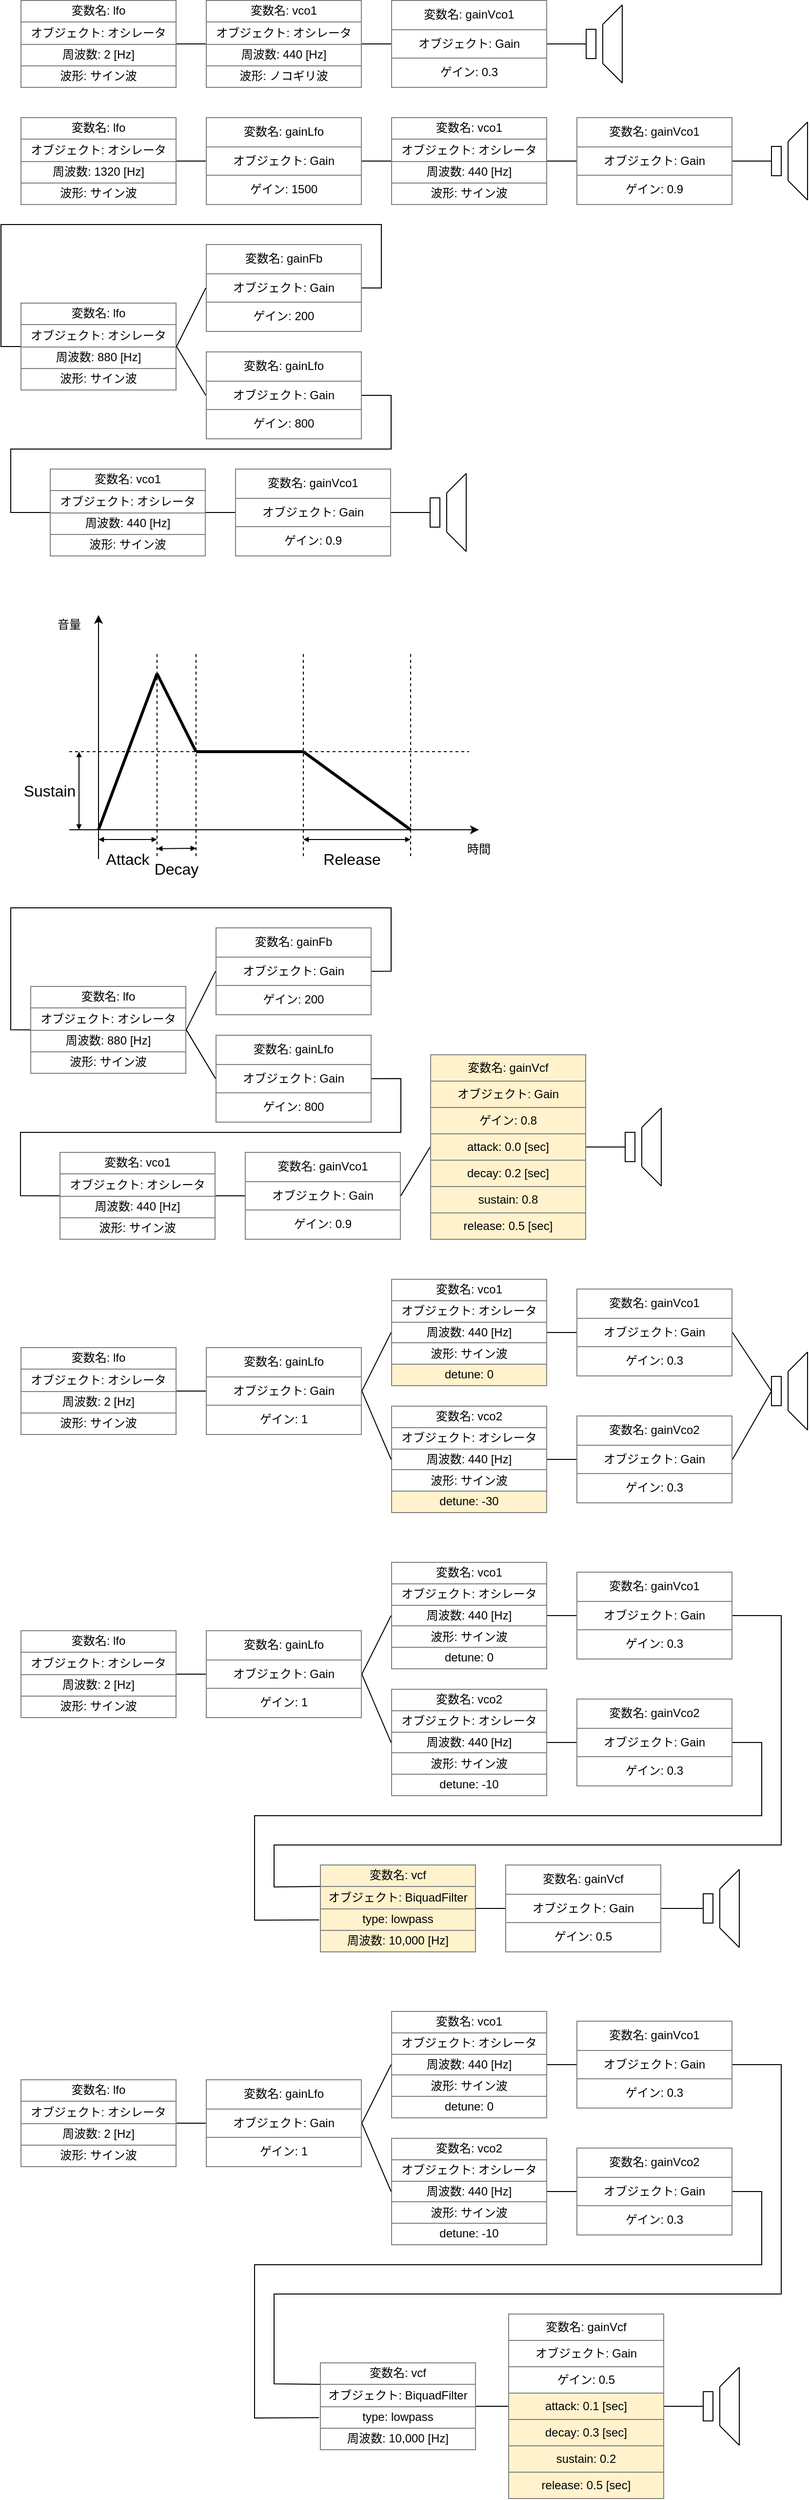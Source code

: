 <mxfile version="13.0.7" type="device"><diagram id="XWjgpI6NdgXHWJ7TJGcP" name="Page-1"><mxGraphModel dx="731" dy="1439" grid="1" gridSize="10" guides="1" tooltips="1" connect="1" arrows="1" fold="1" page="1" pageScale="1" pageWidth="827" pageHeight="1169" math="0" shadow="0"><root><mxCell id="0"/><mxCell id="1" parent="0"/><mxCell id="jIXBFBeYVgNwxb8OzUR_-18" value="" style="group" vertex="1" connectable="0" parent="1"><mxGeometry x="20" y="210" width="617" height="90" as="geometry"/></mxCell><mxCell id="jIXBFBeYVgNwxb8OzUR_-1" value="&lt;table border=&quot;1&quot; width=&quot;100%&quot; style=&quot;width: 100% ; height: 100% ; border-collapse: collapse&quot;&gt;&lt;tbody&gt;&lt;tr&gt;&lt;td align=&quot;center&quot;&gt;変数名: lfo&lt;/td&gt;&lt;/tr&gt;&lt;tr&gt;&lt;td align=&quot;center&quot;&gt;オブジェクト: オシレータ&lt;/td&gt;&lt;/tr&gt;&lt;tr&gt;&lt;td align=&quot;center&quot;&gt;周波数: 2 [Hz]&lt;/td&gt;&lt;/tr&gt;&lt;tr&gt;&lt;td style=&quot;text-align: center&quot;&gt;波形: サイン波&lt;/td&gt;&lt;/tr&gt;&lt;/tbody&gt;&lt;/table&gt;" style="text;html=1;strokeColor=none;fillColor=none;overflow=fill;" vertex="1" parent="jIXBFBeYVgNwxb8OzUR_-18"><mxGeometry width="160" height="90" as="geometry"/></mxCell><mxCell id="jIXBFBeYVgNwxb8OzUR_-2" value="&lt;table border=&quot;1&quot; width=&quot;100%&quot; style=&quot;width: 100% ; height: 100% ; border-collapse: collapse&quot;&gt;&lt;tbody&gt;&lt;tr&gt;&lt;td align=&quot;center&quot;&gt;変数名: vco1&lt;/td&gt;&lt;/tr&gt;&lt;tr&gt;&lt;td align=&quot;center&quot;&gt;オブジェクト: オシレータ&lt;/td&gt;&lt;/tr&gt;&lt;tr&gt;&lt;td align=&quot;center&quot;&gt;周波数: 440 [Hz]&lt;/td&gt;&lt;/tr&gt;&lt;tr&gt;&lt;td style=&quot;text-align: center&quot;&gt;波形: ノコギリ波&lt;/td&gt;&lt;/tr&gt;&lt;/tbody&gt;&lt;/table&gt;" style="text;html=1;strokeColor=none;fillColor=none;overflow=fill;" vertex="1" parent="jIXBFBeYVgNwxb8OzUR_-18"><mxGeometry x="190" width="160" height="90" as="geometry"/></mxCell><mxCell id="jIXBFBeYVgNwxb8OzUR_-3" value="&lt;table border=&quot;1&quot; width=&quot;100%&quot; style=&quot;width: 100% ; height: 100% ; border-collapse: collapse&quot;&gt;&lt;tbody&gt;&lt;tr&gt;&lt;td align=&quot;center&quot;&gt;変数名: gainVco1&lt;/td&gt;&lt;/tr&gt;&lt;tr&gt;&lt;td align=&quot;center&quot;&gt;オブジェクト: Gain&lt;/td&gt;&lt;/tr&gt;&lt;tr&gt;&lt;td align=&quot;center&quot;&gt;ゲイン: 0.3&lt;/td&gt;&lt;/tr&gt;&lt;/tbody&gt;&lt;/table&gt;" style="text;html=1;strokeColor=none;fillColor=none;overflow=fill;" vertex="1" parent="jIXBFBeYVgNwxb8OzUR_-18"><mxGeometry x="380" width="160" height="90" as="geometry"/></mxCell><mxCell id="jIXBFBeYVgNwxb8OzUR_-14" value="" style="endArrow=none;html=1;entryX=0;entryY=0.5;entryDx=0;entryDy=0;exitX=1;exitY=0.5;exitDx=0;exitDy=0;" edge="1" parent="jIXBFBeYVgNwxb8OzUR_-18" source="jIXBFBeYVgNwxb8OzUR_-1" target="jIXBFBeYVgNwxb8OzUR_-2"><mxGeometry width="50" height="50" relative="1" as="geometry"><mxPoint x="240" y="350" as="sourcePoint"/><mxPoint x="290" y="300" as="targetPoint"/></mxGeometry></mxCell><mxCell id="jIXBFBeYVgNwxb8OzUR_-15" value="" style="group" vertex="1" connectable="0" parent="jIXBFBeYVgNwxb8OzUR_-18"><mxGeometry x="580" y="5" width="37" height="80" as="geometry"/></mxCell><mxCell id="jIXBFBeYVgNwxb8OzUR_-12" value="" style="rounded=0;whiteSpace=wrap;html=1;" vertex="1" parent="jIXBFBeYVgNwxb8OzUR_-15"><mxGeometry y="25" width="10" height="30" as="geometry"/></mxCell><mxCell id="jIXBFBeYVgNwxb8OzUR_-13" value="" style="group" vertex="1" connectable="0" parent="jIXBFBeYVgNwxb8OzUR_-15"><mxGeometry x="17" width="20" height="80" as="geometry"/></mxCell><mxCell id="jIXBFBeYVgNwxb8OzUR_-8" value="" style="endArrow=none;html=1;" edge="1" parent="jIXBFBeYVgNwxb8OzUR_-13"><mxGeometry width="50" height="50" relative="1" as="geometry"><mxPoint y="20" as="sourcePoint"/><mxPoint x="20" as="targetPoint"/></mxGeometry></mxCell><mxCell id="jIXBFBeYVgNwxb8OzUR_-9" value="" style="endArrow=none;html=1;" edge="1" parent="jIXBFBeYVgNwxb8OzUR_-13"><mxGeometry width="50" height="50" relative="1" as="geometry"><mxPoint y="20" as="sourcePoint"/><mxPoint y="60" as="targetPoint"/></mxGeometry></mxCell><mxCell id="jIXBFBeYVgNwxb8OzUR_-10" value="" style="endArrow=none;html=1;" edge="1" parent="jIXBFBeYVgNwxb8OzUR_-13"><mxGeometry width="50" height="50" relative="1" as="geometry"><mxPoint x="20" y="80" as="sourcePoint"/><mxPoint y="60" as="targetPoint"/></mxGeometry></mxCell><mxCell id="jIXBFBeYVgNwxb8OzUR_-11" value="" style="endArrow=none;html=1;" edge="1" parent="jIXBFBeYVgNwxb8OzUR_-13"><mxGeometry width="50" height="50" relative="1" as="geometry"><mxPoint x="20" as="sourcePoint"/><mxPoint x="20" y="80" as="targetPoint"/></mxGeometry></mxCell><mxCell id="jIXBFBeYVgNwxb8OzUR_-16" value="" style="endArrow=none;html=1;entryX=0;entryY=0.5;entryDx=0;entryDy=0;exitX=1;exitY=0.5;exitDx=0;exitDy=0;" edge="1" parent="jIXBFBeYVgNwxb8OzUR_-18" source="jIXBFBeYVgNwxb8OzUR_-2" target="jIXBFBeYVgNwxb8OzUR_-3"><mxGeometry width="50" height="50" relative="1" as="geometry"><mxPoint x="390" y="350" as="sourcePoint"/><mxPoint x="440" y="300" as="targetPoint"/></mxGeometry></mxCell><mxCell id="jIXBFBeYVgNwxb8OzUR_-17" value="" style="endArrow=none;html=1;entryX=0;entryY=0.5;entryDx=0;entryDy=0;exitX=1;exitY=0.5;exitDx=0;exitDy=0;" edge="1" parent="jIXBFBeYVgNwxb8OzUR_-18" source="jIXBFBeYVgNwxb8OzUR_-3" target="jIXBFBeYVgNwxb8OzUR_-12"><mxGeometry width="50" height="50" relative="1" as="geometry"><mxPoint x="390" y="350" as="sourcePoint"/><mxPoint x="440" y="300" as="targetPoint"/></mxGeometry></mxCell><mxCell id="jIXBFBeYVgNwxb8OzUR_-19" value="" style="group" vertex="1" connectable="0" parent="1"><mxGeometry x="20" y="330" width="617" height="90" as="geometry"/></mxCell><mxCell id="jIXBFBeYVgNwxb8OzUR_-20" value="&lt;table border=&quot;1&quot; width=&quot;100%&quot; style=&quot;width: 100% ; height: 100% ; border-collapse: collapse&quot;&gt;&lt;tbody&gt;&lt;tr&gt;&lt;td align=&quot;center&quot;&gt;変数名: lfo&lt;/td&gt;&lt;/tr&gt;&lt;tr&gt;&lt;td align=&quot;center&quot;&gt;オブジェクト: オシレータ&lt;/td&gt;&lt;/tr&gt;&lt;tr&gt;&lt;td align=&quot;center&quot;&gt;周波数: 1320 [Hz]&lt;/td&gt;&lt;/tr&gt;&lt;tr&gt;&lt;td style=&quot;text-align: center&quot;&gt;波形: サイン波&lt;/td&gt;&lt;/tr&gt;&lt;/tbody&gt;&lt;/table&gt;" style="text;html=1;strokeColor=none;fillColor=none;overflow=fill;" vertex="1" parent="jIXBFBeYVgNwxb8OzUR_-19"><mxGeometry width="160" height="90" as="geometry"/></mxCell><mxCell id="jIXBFBeYVgNwxb8OzUR_-21" value="&lt;table border=&quot;1&quot; width=&quot;100%&quot; style=&quot;width: 100% ; height: 100% ; border-collapse: collapse&quot;&gt;&lt;tbody&gt;&lt;tr&gt;&lt;td align=&quot;center&quot;&gt;変数名: vco1&lt;/td&gt;&lt;/tr&gt;&lt;tr&gt;&lt;td align=&quot;center&quot;&gt;オブジェクト: オシレータ&lt;/td&gt;&lt;/tr&gt;&lt;tr&gt;&lt;td align=&quot;center&quot;&gt;周波数: 440 [Hz]&lt;/td&gt;&lt;/tr&gt;&lt;tr&gt;&lt;td style=&quot;text-align: center&quot;&gt;波形: サイン波&lt;/td&gt;&lt;/tr&gt;&lt;/tbody&gt;&lt;/table&gt;" style="text;html=1;strokeColor=none;fillColor=none;overflow=fill;" vertex="1" parent="jIXBFBeYVgNwxb8OzUR_-19"><mxGeometry x="380" width="160" height="90" as="geometry"/></mxCell><mxCell id="jIXBFBeYVgNwxb8OzUR_-22" value="&lt;table border=&quot;1&quot; width=&quot;100%&quot; style=&quot;width: 100% ; height: 100% ; border-collapse: collapse&quot;&gt;&lt;tbody&gt;&lt;tr&gt;&lt;td align=&quot;center&quot;&gt;変数名: gainVco1&lt;/td&gt;&lt;/tr&gt;&lt;tr&gt;&lt;td align=&quot;center&quot;&gt;オブジェクト: Gain&lt;/td&gt;&lt;/tr&gt;&lt;tr&gt;&lt;td align=&quot;center&quot;&gt;ゲイン: 0.9&lt;br&gt;&lt;/td&gt;&lt;/tr&gt;&lt;/tbody&gt;&lt;/table&gt;" style="text;html=1;strokeColor=none;fillColor=none;overflow=fill;" vertex="1" parent="jIXBFBeYVgNwxb8OzUR_-19"><mxGeometry x="570" width="160" height="90" as="geometry"/></mxCell><mxCell id="jIXBFBeYVgNwxb8OzUR_-23" value="" style="endArrow=none;html=1;entryX=0;entryY=0.5;entryDx=0;entryDy=0;exitX=1;exitY=0.5;exitDx=0;exitDy=0;" edge="1" parent="jIXBFBeYVgNwxb8OzUR_-19" source="jIXBFBeYVgNwxb8OzUR_-33" target="jIXBFBeYVgNwxb8OzUR_-21"><mxGeometry width="50" height="50" relative="1" as="geometry"><mxPoint x="240" y="350" as="sourcePoint"/><mxPoint x="290" y="300" as="targetPoint"/></mxGeometry></mxCell><mxCell id="jIXBFBeYVgNwxb8OzUR_-24" value="" style="group" vertex="1" connectable="0" parent="jIXBFBeYVgNwxb8OzUR_-19"><mxGeometry x="770" y="5" width="37" height="80" as="geometry"/></mxCell><mxCell id="jIXBFBeYVgNwxb8OzUR_-25" value="" style="rounded=0;whiteSpace=wrap;html=1;" vertex="1" parent="jIXBFBeYVgNwxb8OzUR_-24"><mxGeometry y="25" width="10" height="30" as="geometry"/></mxCell><mxCell id="jIXBFBeYVgNwxb8OzUR_-26" value="" style="group" vertex="1" connectable="0" parent="jIXBFBeYVgNwxb8OzUR_-24"><mxGeometry x="17" width="20" height="80" as="geometry"/></mxCell><mxCell id="jIXBFBeYVgNwxb8OzUR_-27" value="" style="endArrow=none;html=1;" edge="1" parent="jIXBFBeYVgNwxb8OzUR_-26"><mxGeometry width="50" height="50" relative="1" as="geometry"><mxPoint y="20" as="sourcePoint"/><mxPoint x="20" as="targetPoint"/></mxGeometry></mxCell><mxCell id="jIXBFBeYVgNwxb8OzUR_-28" value="" style="endArrow=none;html=1;" edge="1" parent="jIXBFBeYVgNwxb8OzUR_-26"><mxGeometry width="50" height="50" relative="1" as="geometry"><mxPoint y="20" as="sourcePoint"/><mxPoint y="60" as="targetPoint"/></mxGeometry></mxCell><mxCell id="jIXBFBeYVgNwxb8OzUR_-29" value="" style="endArrow=none;html=1;" edge="1" parent="jIXBFBeYVgNwxb8OzUR_-26"><mxGeometry width="50" height="50" relative="1" as="geometry"><mxPoint x="20" y="80" as="sourcePoint"/><mxPoint y="60" as="targetPoint"/></mxGeometry></mxCell><mxCell id="jIXBFBeYVgNwxb8OzUR_-30" value="" style="endArrow=none;html=1;" edge="1" parent="jIXBFBeYVgNwxb8OzUR_-26"><mxGeometry width="50" height="50" relative="1" as="geometry"><mxPoint x="20" as="sourcePoint"/><mxPoint x="20" y="80" as="targetPoint"/></mxGeometry></mxCell><mxCell id="jIXBFBeYVgNwxb8OzUR_-31" value="" style="endArrow=none;html=1;entryX=0;entryY=0.5;entryDx=0;entryDy=0;exitX=1;exitY=0.5;exitDx=0;exitDy=0;" edge="1" parent="jIXBFBeYVgNwxb8OzUR_-19" source="jIXBFBeYVgNwxb8OzUR_-21" target="jIXBFBeYVgNwxb8OzUR_-22"><mxGeometry width="50" height="50" relative="1" as="geometry"><mxPoint x="580" y="350" as="sourcePoint"/><mxPoint x="630" y="300" as="targetPoint"/></mxGeometry></mxCell><mxCell id="jIXBFBeYVgNwxb8OzUR_-32" value="" style="endArrow=none;html=1;entryX=0;entryY=0.5;entryDx=0;entryDy=0;exitX=1;exitY=0.5;exitDx=0;exitDy=0;" edge="1" parent="jIXBFBeYVgNwxb8OzUR_-19" source="jIXBFBeYVgNwxb8OzUR_-22" target="jIXBFBeYVgNwxb8OzUR_-25"><mxGeometry width="50" height="50" relative="1" as="geometry"><mxPoint x="580" y="350" as="sourcePoint"/><mxPoint x="630" y="300" as="targetPoint"/></mxGeometry></mxCell><mxCell id="jIXBFBeYVgNwxb8OzUR_-33" value="&lt;table border=&quot;1&quot; width=&quot;100%&quot; style=&quot;width: 100% ; height: 100% ; border-collapse: collapse&quot;&gt;&lt;tbody&gt;&lt;tr&gt;&lt;td align=&quot;center&quot;&gt;変数名: gainLfo&lt;/td&gt;&lt;/tr&gt;&lt;tr&gt;&lt;td align=&quot;center&quot;&gt;オブジェクト: Gain&lt;/td&gt;&lt;/tr&gt;&lt;tr&gt;&lt;td align=&quot;center&quot;&gt;ゲイン: 1500&lt;/td&gt;&lt;/tr&gt;&lt;/tbody&gt;&lt;/table&gt;" style="text;html=1;strokeColor=none;fillColor=none;overflow=fill;" vertex="1" parent="jIXBFBeYVgNwxb8OzUR_-19"><mxGeometry x="190" width="160" height="90" as="geometry"/></mxCell><mxCell id="jIXBFBeYVgNwxb8OzUR_-34" value="" style="endArrow=none;html=1;entryX=0;entryY=0.5;entryDx=0;entryDy=0;exitX=1;exitY=0.5;exitDx=0;exitDy=0;" edge="1" parent="jIXBFBeYVgNwxb8OzUR_-19" source="jIXBFBeYVgNwxb8OzUR_-20" target="jIXBFBeYVgNwxb8OzUR_-33"><mxGeometry width="50" height="50" relative="1" as="geometry"><mxPoint x="180.0" y="375" as="sourcePoint"/><mxPoint x="400" y="375" as="targetPoint"/></mxGeometry></mxCell><mxCell id="jIXBFBeYVgNwxb8OzUR_-35" value="&lt;table border=&quot;1&quot; width=&quot;100%&quot; style=&quot;width: 100% ; height: 100% ; border-collapse: collapse&quot;&gt;&lt;tbody&gt;&lt;tr&gt;&lt;td align=&quot;center&quot;&gt;変数名: lfo&lt;/td&gt;&lt;/tr&gt;&lt;tr&gt;&lt;td align=&quot;center&quot;&gt;オブジェクト: オシレータ&lt;/td&gt;&lt;/tr&gt;&lt;tr&gt;&lt;td align=&quot;center&quot;&gt;周波数: 880 [Hz]&lt;/td&gt;&lt;/tr&gt;&lt;tr&gt;&lt;td style=&quot;text-align: center&quot;&gt;波形: サイン波&lt;/td&gt;&lt;/tr&gt;&lt;/tbody&gt;&lt;/table&gt;" style="text;html=1;strokeColor=none;fillColor=none;overflow=fill;" vertex="1" parent="1"><mxGeometry x="20" y="520" width="160" height="90" as="geometry"/></mxCell><mxCell id="jIXBFBeYVgNwxb8OzUR_-36" value="&lt;table border=&quot;1&quot; width=&quot;100%&quot; style=&quot;width: 100% ; height: 100% ; border-collapse: collapse&quot;&gt;&lt;tbody&gt;&lt;tr&gt;&lt;td align=&quot;center&quot;&gt;変数名: gainFb&lt;/td&gt;&lt;/tr&gt;&lt;tr&gt;&lt;td align=&quot;center&quot;&gt;オブジェクト: Gain&lt;/td&gt;&lt;/tr&gt;&lt;tr&gt;&lt;td align=&quot;center&quot;&gt;ゲイン: 200&lt;/td&gt;&lt;/tr&gt;&lt;/tbody&gt;&lt;/table&gt;" style="text;html=1;strokeColor=none;fillColor=none;overflow=fill;" vertex="1" parent="1"><mxGeometry x="210" y="460" width="160" height="90" as="geometry"/></mxCell><mxCell id="jIXBFBeYVgNwxb8OzUR_-37" value="" style="endArrow=none;html=1;entryX=0;entryY=0.5;entryDx=0;entryDy=0;exitX=1;exitY=0.5;exitDx=0;exitDy=0;" edge="1" source="jIXBFBeYVgNwxb8OzUR_-35" target="jIXBFBeYVgNwxb8OzUR_-36" parent="1"><mxGeometry width="50" height="50" relative="1" as="geometry"><mxPoint x="200.0" y="895" as="sourcePoint"/><mxPoint x="420" y="895" as="targetPoint"/></mxGeometry></mxCell><mxCell id="jIXBFBeYVgNwxb8OzUR_-38" value="&lt;table border=&quot;1&quot; width=&quot;100%&quot; style=&quot;width: 100% ; height: 100% ; border-collapse: collapse&quot;&gt;&lt;tbody&gt;&lt;tr&gt;&lt;td align=&quot;center&quot;&gt;変数名: gainLfo&lt;/td&gt;&lt;/tr&gt;&lt;tr&gt;&lt;td align=&quot;center&quot;&gt;オブジェクト: Gain&lt;/td&gt;&lt;/tr&gt;&lt;tr&gt;&lt;td align=&quot;center&quot;&gt;ゲイン: 800&lt;/td&gt;&lt;/tr&gt;&lt;/tbody&gt;&lt;/table&gt;" style="text;html=1;strokeColor=none;fillColor=none;overflow=fill;" vertex="1" parent="1"><mxGeometry x="210" y="570" width="160" height="90" as="geometry"/></mxCell><mxCell id="jIXBFBeYVgNwxb8OzUR_-39" value="" style="endArrow=none;html=1;entryX=0;entryY=0.5;entryDx=0;entryDy=0;exitX=1;exitY=0.5;exitDx=0;exitDy=0;" edge="1" parent="1" source="jIXBFBeYVgNwxb8OzUR_-35" target="jIXBFBeYVgNwxb8OzUR_-38"><mxGeometry width="50" height="50" relative="1" as="geometry"><mxPoint x="190.0" y="575" as="sourcePoint"/><mxPoint x="220.0" y="515" as="targetPoint"/></mxGeometry></mxCell><mxCell id="jIXBFBeYVgNwxb8OzUR_-40" value="" style="endArrow=none;html=1;entryX=1;entryY=0.5;entryDx=0;entryDy=0;exitX=0;exitY=0.5;exitDx=0;exitDy=0;edgeStyle=orthogonalEdgeStyle;rounded=0;" edge="1" parent="1" source="jIXBFBeYVgNwxb8OzUR_-35" target="jIXBFBeYVgNwxb8OzUR_-36"><mxGeometry width="50" height="50" relative="1" as="geometry"><mxPoint x="190.0" y="575" as="sourcePoint"/><mxPoint x="220.0" y="515" as="targetPoint"/><Array as="points"><mxPoint y="565"/><mxPoint y="440"/><mxPoint x="390" y="440"/><mxPoint x="390" y="505"/></Array></mxGeometry></mxCell><mxCell id="jIXBFBeYVgNwxb8OzUR_-41" value="&lt;table border=&quot;1&quot; width=&quot;100%&quot; style=&quot;width: 100% ; height: 100% ; border-collapse: collapse&quot;&gt;&lt;tbody&gt;&lt;tr&gt;&lt;td align=&quot;center&quot;&gt;変数名: vco1&lt;/td&gt;&lt;/tr&gt;&lt;tr&gt;&lt;td align=&quot;center&quot;&gt;オブジェクト: オシレータ&lt;/td&gt;&lt;/tr&gt;&lt;tr&gt;&lt;td align=&quot;center&quot;&gt;周波数: 440 [Hz]&lt;/td&gt;&lt;/tr&gt;&lt;tr&gt;&lt;td style=&quot;text-align: center&quot;&gt;波形: サイン波&lt;/td&gt;&lt;/tr&gt;&lt;/tbody&gt;&lt;/table&gt;" style="text;html=1;strokeColor=none;fillColor=none;overflow=fill;" vertex="1" parent="1"><mxGeometry x="50" y="690" width="160" height="90" as="geometry"/></mxCell><mxCell id="jIXBFBeYVgNwxb8OzUR_-42" value="&lt;table border=&quot;1&quot; width=&quot;100%&quot; style=&quot;width: 100% ; height: 100% ; border-collapse: collapse&quot;&gt;&lt;tbody&gt;&lt;tr&gt;&lt;td align=&quot;center&quot;&gt;変数名: gainVco1&lt;/td&gt;&lt;/tr&gt;&lt;tr&gt;&lt;td align=&quot;center&quot;&gt;オブジェクト: Gain&lt;/td&gt;&lt;/tr&gt;&lt;tr&gt;&lt;td align=&quot;center&quot;&gt;ゲイン: 0.9&lt;br&gt;&lt;/td&gt;&lt;/tr&gt;&lt;/tbody&gt;&lt;/table&gt;" style="text;html=1;strokeColor=none;fillColor=none;overflow=fill;" vertex="1" parent="1"><mxGeometry x="240" y="690" width="160" height="90" as="geometry"/></mxCell><mxCell id="jIXBFBeYVgNwxb8OzUR_-43" value="" style="group" vertex="1" connectable="0" parent="1"><mxGeometry x="440" y="695" width="37" height="80" as="geometry"/></mxCell><mxCell id="jIXBFBeYVgNwxb8OzUR_-44" value="" style="rounded=0;whiteSpace=wrap;html=1;" vertex="1" parent="jIXBFBeYVgNwxb8OzUR_-43"><mxGeometry y="25" width="10" height="30" as="geometry"/></mxCell><mxCell id="jIXBFBeYVgNwxb8OzUR_-45" value="" style="group" vertex="1" connectable="0" parent="jIXBFBeYVgNwxb8OzUR_-43"><mxGeometry x="17" width="20" height="80" as="geometry"/></mxCell><mxCell id="jIXBFBeYVgNwxb8OzUR_-46" value="" style="endArrow=none;html=1;" edge="1" parent="jIXBFBeYVgNwxb8OzUR_-45"><mxGeometry width="50" height="50" relative="1" as="geometry"><mxPoint y="20" as="sourcePoint"/><mxPoint x="20" as="targetPoint"/></mxGeometry></mxCell><mxCell id="jIXBFBeYVgNwxb8OzUR_-47" value="" style="endArrow=none;html=1;" edge="1" parent="jIXBFBeYVgNwxb8OzUR_-45"><mxGeometry width="50" height="50" relative="1" as="geometry"><mxPoint y="20" as="sourcePoint"/><mxPoint y="60" as="targetPoint"/></mxGeometry></mxCell><mxCell id="jIXBFBeYVgNwxb8OzUR_-48" value="" style="endArrow=none;html=1;" edge="1" parent="jIXBFBeYVgNwxb8OzUR_-45"><mxGeometry width="50" height="50" relative="1" as="geometry"><mxPoint x="20" y="80" as="sourcePoint"/><mxPoint y="60" as="targetPoint"/></mxGeometry></mxCell><mxCell id="jIXBFBeYVgNwxb8OzUR_-49" value="" style="endArrow=none;html=1;" edge="1" parent="jIXBFBeYVgNwxb8OzUR_-45"><mxGeometry width="50" height="50" relative="1" as="geometry"><mxPoint x="20" as="sourcePoint"/><mxPoint x="20" y="80" as="targetPoint"/></mxGeometry></mxCell><mxCell id="jIXBFBeYVgNwxb8OzUR_-50" value="" style="endArrow=none;html=1;entryX=0;entryY=0.5;entryDx=0;entryDy=0;exitX=1;exitY=0.5;exitDx=0;exitDy=0;" edge="1" source="jIXBFBeYVgNwxb8OzUR_-41" target="jIXBFBeYVgNwxb8OzUR_-42" parent="1"><mxGeometry width="50" height="50" relative="1" as="geometry"><mxPoint x="250" y="1040" as="sourcePoint"/><mxPoint x="300" y="990" as="targetPoint"/></mxGeometry></mxCell><mxCell id="jIXBFBeYVgNwxb8OzUR_-51" value="" style="endArrow=none;html=1;entryX=0;entryY=0.5;entryDx=0;entryDy=0;exitX=1;exitY=0.5;exitDx=0;exitDy=0;" edge="1" source="jIXBFBeYVgNwxb8OzUR_-42" target="jIXBFBeYVgNwxb8OzUR_-44" parent="1"><mxGeometry width="50" height="50" relative="1" as="geometry"><mxPoint x="250" y="1040" as="sourcePoint"/><mxPoint x="300" y="990" as="targetPoint"/></mxGeometry></mxCell><mxCell id="jIXBFBeYVgNwxb8OzUR_-52" value="" style="endArrow=none;html=1;entryX=1;entryY=0.5;entryDx=0;entryDy=0;exitX=0;exitY=0.5;exitDx=0;exitDy=0;edgeStyle=orthogonalEdgeStyle;rounded=0;" edge="1" parent="1" source="jIXBFBeYVgNwxb8OzUR_-41" target="jIXBFBeYVgNwxb8OzUR_-38"><mxGeometry width="50" height="50" relative="1" as="geometry"><mxPoint x="30.0" y="575" as="sourcePoint"/><mxPoint x="380" y="515" as="targetPoint"/><Array as="points"><mxPoint x="10" y="735"/><mxPoint x="10" y="670"/><mxPoint x="400" y="670"/><mxPoint x="400" y="615"/></Array></mxGeometry></mxCell><mxCell id="jIXBFBeYVgNwxb8OzUR_-53" value="" style="endArrow=classic;html=1;" edge="1" parent="1"><mxGeometry width="50" height="50" relative="1" as="geometry"><mxPoint x="100" y="1090" as="sourcePoint"/><mxPoint x="100" y="840" as="targetPoint"/></mxGeometry></mxCell><mxCell id="jIXBFBeYVgNwxb8OzUR_-54" value="" style="endArrow=classic;html=1;" edge="1" parent="1"><mxGeometry width="50" height="50" relative="1" as="geometry"><mxPoint x="70" y="1060" as="sourcePoint"/><mxPoint x="490" y="1060" as="targetPoint"/></mxGeometry></mxCell><mxCell id="jIXBFBeYVgNwxb8OzUR_-56" value="" style="endArrow=none;dashed=1;html=1;" edge="1" parent="1"><mxGeometry width="50" height="50" relative="1" as="geometry"><mxPoint x="70" y="980" as="sourcePoint"/><mxPoint x="480" y="980" as="targetPoint"/></mxGeometry></mxCell><mxCell id="jIXBFBeYVgNwxb8OzUR_-57" value="" style="endArrow=none;dashed=1;html=1;" edge="1" parent="1"><mxGeometry width="50" height="50" relative="1" as="geometry"><mxPoint x="160" y="880" as="sourcePoint"/><mxPoint x="160" y="1090" as="targetPoint"/></mxGeometry></mxCell><mxCell id="jIXBFBeYVgNwxb8OzUR_-58" value="" style="endArrow=none;dashed=1;html=1;" edge="1" parent="1"><mxGeometry width="50" height="50" relative="1" as="geometry"><mxPoint x="200.0" y="880" as="sourcePoint"/><mxPoint x="200.0" y="1090" as="targetPoint"/></mxGeometry></mxCell><mxCell id="jIXBFBeYVgNwxb8OzUR_-59" value="" style="endArrow=none;dashed=1;html=1;" edge="1" parent="1"><mxGeometry width="50" height="50" relative="1" as="geometry"><mxPoint x="310.0" y="880" as="sourcePoint"/><mxPoint x="310.0" y="1090" as="targetPoint"/></mxGeometry></mxCell><mxCell id="jIXBFBeYVgNwxb8OzUR_-60" value="" style="endArrow=none;dashed=1;html=1;" edge="1" parent="1"><mxGeometry width="50" height="50" relative="1" as="geometry"><mxPoint x="420.0" y="880" as="sourcePoint"/><mxPoint x="420.0" y="1090" as="targetPoint"/></mxGeometry></mxCell><mxCell id="jIXBFBeYVgNwxb8OzUR_-61" value="" style="endArrow=none;html=1;strokeWidth=3;" edge="1" parent="1"><mxGeometry width="50" height="50" relative="1" as="geometry"><mxPoint x="100" y="1060" as="sourcePoint"/><mxPoint x="160" y="900" as="targetPoint"/></mxGeometry></mxCell><mxCell id="jIXBFBeYVgNwxb8OzUR_-62" value="" style="endArrow=none;html=1;strokeWidth=3;" edge="1" parent="1"><mxGeometry width="50" height="50" relative="1" as="geometry"><mxPoint x="200" y="980" as="sourcePoint"/><mxPoint x="160" y="900" as="targetPoint"/></mxGeometry></mxCell><mxCell id="jIXBFBeYVgNwxb8OzUR_-63" value="" style="endArrow=none;html=1;strokeWidth=3;" edge="1" parent="1"><mxGeometry width="50" height="50" relative="1" as="geometry"><mxPoint x="310" y="980" as="sourcePoint"/><mxPoint x="200" y="980" as="targetPoint"/></mxGeometry></mxCell><mxCell id="jIXBFBeYVgNwxb8OzUR_-64" value="" style="endArrow=none;html=1;strokeWidth=3;" edge="1" parent="1"><mxGeometry width="50" height="50" relative="1" as="geometry"><mxPoint x="420" y="1060" as="sourcePoint"/><mxPoint x="310.0" y="980" as="targetPoint"/></mxGeometry></mxCell><mxCell id="jIXBFBeYVgNwxb8OzUR_-65" value="時間" style="text;html=1;strokeColor=none;fillColor=none;align=center;verticalAlign=middle;whiteSpace=wrap;rounded=0;" vertex="1" parent="1"><mxGeometry x="470" y="1070" width="40" height="20" as="geometry"/></mxCell><mxCell id="jIXBFBeYVgNwxb8OzUR_-66" value="音量" style="text;html=1;strokeColor=none;fillColor=none;align=center;verticalAlign=middle;whiteSpace=wrap;rounded=0;" vertex="1" parent="1"><mxGeometry x="50" y="840" width="40" height="20" as="geometry"/></mxCell><mxCell id="jIXBFBeYVgNwxb8OzUR_-67" value="" style="endArrow=block;startArrow=block;html=1;strokeWidth=1;endSize=3;jumpSize=1;startSize=3;startFill=1;endFill=1;" edge="1" parent="1"><mxGeometry width="50" height="50" relative="1" as="geometry"><mxPoint x="80" y="1060" as="sourcePoint"/><mxPoint x="80" y="980" as="targetPoint"/></mxGeometry></mxCell><mxCell id="jIXBFBeYVgNwxb8OzUR_-68" value="Sustain" style="text;html=1;strokeColor=none;fillColor=none;align=center;verticalAlign=middle;whiteSpace=wrap;rounded=0;fontSize=16;" vertex="1" parent="1"><mxGeometry x="30" y="1010" width="40" height="20" as="geometry"/></mxCell><mxCell id="jIXBFBeYVgNwxb8OzUR_-69" value="" style="endArrow=block;startArrow=block;html=1;strokeWidth=1;endSize=3;jumpSize=1;startSize=3;startFill=1;endFill=1;" edge="1" parent="1"><mxGeometry width="50" height="50" relative="1" as="geometry"><mxPoint x="100" y="1070" as="sourcePoint"/><mxPoint x="160" y="1070" as="targetPoint"/></mxGeometry></mxCell><mxCell id="jIXBFBeYVgNwxb8OzUR_-70" value="" style="endArrow=block;startArrow=block;html=1;strokeWidth=1;endSize=3;jumpSize=1;startSize=3;startFill=1;endFill=1;" edge="1" parent="1"><mxGeometry width="50" height="50" relative="1" as="geometry"><mxPoint x="160.0" y="1079.41" as="sourcePoint"/><mxPoint x="200" y="1079" as="targetPoint"/></mxGeometry></mxCell><mxCell id="jIXBFBeYVgNwxb8OzUR_-71" value="" style="endArrow=block;startArrow=block;html=1;strokeWidth=1;endSize=3;jumpSize=1;startSize=3;startFill=1;endFill=1;" edge="1" parent="1"><mxGeometry width="50" height="50" relative="1" as="geometry"><mxPoint x="310" y="1070" as="sourcePoint"/><mxPoint x="420" y="1070" as="targetPoint"/></mxGeometry></mxCell><mxCell id="jIXBFBeYVgNwxb8OzUR_-72" value="Attack" style="text;html=1;strokeColor=none;fillColor=none;align=center;verticalAlign=middle;whiteSpace=wrap;rounded=0;fontSize=16;" vertex="1" parent="1"><mxGeometry x="110" y="1080" width="40" height="20" as="geometry"/></mxCell><mxCell id="jIXBFBeYVgNwxb8OzUR_-73" value="Decay" style="text;html=1;strokeColor=none;fillColor=none;align=center;verticalAlign=middle;whiteSpace=wrap;rounded=0;fontSize=16;" vertex="1" parent="1"><mxGeometry x="160" y="1090" width="40" height="20" as="geometry"/></mxCell><mxCell id="jIXBFBeYVgNwxb8OzUR_-74" value="Release" style="text;html=1;strokeColor=none;fillColor=none;align=center;verticalAlign=middle;whiteSpace=wrap;rounded=0;fontSize=16;" vertex="1" parent="1"><mxGeometry x="340" y="1080" width="40" height="20" as="geometry"/></mxCell><mxCell id="jIXBFBeYVgNwxb8OzUR_-76" value="&lt;table border=&quot;1&quot; width=&quot;100%&quot; style=&quot;width: 100% ; height: 100% ; border-collapse: collapse&quot;&gt;&lt;tbody&gt;&lt;tr&gt;&lt;td align=&quot;center&quot;&gt;変数名: lfo&lt;/td&gt;&lt;/tr&gt;&lt;tr&gt;&lt;td align=&quot;center&quot;&gt;オブジェクト: オシレータ&lt;/td&gt;&lt;/tr&gt;&lt;tr&gt;&lt;td align=&quot;center&quot;&gt;周波数: 880 [Hz]&lt;/td&gt;&lt;/tr&gt;&lt;tr&gt;&lt;td style=&quot;text-align: center&quot;&gt;波形: サイン波&lt;/td&gt;&lt;/tr&gt;&lt;/tbody&gt;&lt;/table&gt;" style="text;html=1;strokeColor=none;fillColor=none;overflow=fill;" vertex="1" parent="1"><mxGeometry x="30" y="1219.94" width="160" height="90" as="geometry"/></mxCell><mxCell id="jIXBFBeYVgNwxb8OzUR_-77" value="&lt;table border=&quot;1&quot; width=&quot;100%&quot; style=&quot;width: 100% ; height: 100% ; border-collapse: collapse&quot;&gt;&lt;tbody&gt;&lt;tr&gt;&lt;td align=&quot;center&quot;&gt;変数名: gainFb&lt;/td&gt;&lt;/tr&gt;&lt;tr&gt;&lt;td align=&quot;center&quot;&gt;オブジェクト: Gain&lt;/td&gt;&lt;/tr&gt;&lt;tr&gt;&lt;td align=&quot;center&quot;&gt;ゲイン: 200&lt;/td&gt;&lt;/tr&gt;&lt;/tbody&gt;&lt;/table&gt;" style="text;html=1;strokeColor=none;fillColor=none;overflow=fill;" vertex="1" parent="1"><mxGeometry x="220" y="1159.94" width="160" height="90" as="geometry"/></mxCell><mxCell id="jIXBFBeYVgNwxb8OzUR_-78" value="" style="endArrow=none;html=1;entryX=0;entryY=0.5;entryDx=0;entryDy=0;exitX=1;exitY=0.5;exitDx=0;exitDy=0;" edge="1" source="jIXBFBeYVgNwxb8OzUR_-76" target="jIXBFBeYVgNwxb8OzUR_-77" parent="1"><mxGeometry width="50" height="50" relative="1" as="geometry"><mxPoint x="210.0" y="1594.94" as="sourcePoint"/><mxPoint x="430" y="1594.94" as="targetPoint"/></mxGeometry></mxCell><mxCell id="jIXBFBeYVgNwxb8OzUR_-79" value="&lt;table border=&quot;1&quot; width=&quot;100%&quot; style=&quot;width: 100% ; height: 100% ; border-collapse: collapse&quot;&gt;&lt;tbody&gt;&lt;tr&gt;&lt;td align=&quot;center&quot;&gt;変数名: gainLfo&lt;/td&gt;&lt;/tr&gt;&lt;tr&gt;&lt;td align=&quot;center&quot;&gt;オブジェクト: Gain&lt;/td&gt;&lt;/tr&gt;&lt;tr&gt;&lt;td align=&quot;center&quot;&gt;ゲイン: 800&lt;/td&gt;&lt;/tr&gt;&lt;/tbody&gt;&lt;/table&gt;" style="text;html=1;strokeColor=none;fillColor=none;overflow=fill;" vertex="1" parent="1"><mxGeometry x="220" y="1269.94" width="160" height="90" as="geometry"/></mxCell><mxCell id="jIXBFBeYVgNwxb8OzUR_-80" value="" style="endArrow=none;html=1;entryX=0;entryY=0.5;entryDx=0;entryDy=0;exitX=1;exitY=0.5;exitDx=0;exitDy=0;" edge="1" source="jIXBFBeYVgNwxb8OzUR_-76" target="jIXBFBeYVgNwxb8OzUR_-79" parent="1"><mxGeometry width="50" height="50" relative="1" as="geometry"><mxPoint x="200.0" y="1274.94" as="sourcePoint"/><mxPoint x="230.0" y="1214.94" as="targetPoint"/></mxGeometry></mxCell><mxCell id="jIXBFBeYVgNwxb8OzUR_-81" value="" style="endArrow=none;html=1;entryX=1;entryY=0.5;entryDx=0;entryDy=0;exitX=0;exitY=0.5;exitDx=0;exitDy=0;edgeStyle=orthogonalEdgeStyle;rounded=0;" edge="1" source="jIXBFBeYVgNwxb8OzUR_-76" target="jIXBFBeYVgNwxb8OzUR_-77" parent="1"><mxGeometry width="50" height="50" relative="1" as="geometry"><mxPoint x="200.0" y="1274.94" as="sourcePoint"/><mxPoint x="230.0" y="1214.94" as="targetPoint"/><Array as="points"><mxPoint x="10" y="1264.94"/><mxPoint x="10" y="1139.94"/><mxPoint x="400" y="1139.94"/><mxPoint x="400" y="1204.94"/></Array></mxGeometry></mxCell><mxCell id="jIXBFBeYVgNwxb8OzUR_-82" value="&lt;table border=&quot;1&quot; width=&quot;100%&quot; style=&quot;width: 100% ; height: 100% ; border-collapse: collapse&quot;&gt;&lt;tbody&gt;&lt;tr&gt;&lt;td align=&quot;center&quot;&gt;変数名: vco1&lt;/td&gt;&lt;/tr&gt;&lt;tr&gt;&lt;td align=&quot;center&quot;&gt;オブジェクト: オシレータ&lt;/td&gt;&lt;/tr&gt;&lt;tr&gt;&lt;td align=&quot;center&quot;&gt;周波数: 440 [Hz]&lt;/td&gt;&lt;/tr&gt;&lt;tr&gt;&lt;td style=&quot;text-align: center&quot;&gt;波形: サイン波&lt;/td&gt;&lt;/tr&gt;&lt;/tbody&gt;&lt;/table&gt;" style="text;html=1;strokeColor=none;fillColor=none;overflow=fill;" vertex="1" parent="1"><mxGeometry x="60" y="1389.94" width="160" height="90" as="geometry"/></mxCell><mxCell id="jIXBFBeYVgNwxb8OzUR_-83" value="&lt;table border=&quot;1&quot; width=&quot;100%&quot; style=&quot;width: 100% ; height: 100% ; border-collapse: collapse&quot;&gt;&lt;tbody&gt;&lt;tr&gt;&lt;td align=&quot;center&quot;&gt;変数名: gainVco1&lt;/td&gt;&lt;/tr&gt;&lt;tr&gt;&lt;td align=&quot;center&quot;&gt;オブジェクト: Gain&lt;/td&gt;&lt;/tr&gt;&lt;tr&gt;&lt;td align=&quot;center&quot;&gt;ゲイン: 0.9&lt;br&gt;&lt;/td&gt;&lt;/tr&gt;&lt;/tbody&gt;&lt;/table&gt;" style="text;html=1;strokeColor=none;fillColor=none;overflow=fill;" vertex="1" parent="1"><mxGeometry x="250" y="1389.94" width="160" height="90" as="geometry"/></mxCell><mxCell id="jIXBFBeYVgNwxb8OzUR_-91" value="" style="endArrow=none;html=1;entryX=0;entryY=0.5;entryDx=0;entryDy=0;exitX=1;exitY=0.5;exitDx=0;exitDy=0;" edge="1" source="jIXBFBeYVgNwxb8OzUR_-82" target="jIXBFBeYVgNwxb8OzUR_-83" parent="1"><mxGeometry width="50" height="50" relative="1" as="geometry"><mxPoint x="260" y="1739.94" as="sourcePoint"/><mxPoint x="310" y="1689.94" as="targetPoint"/></mxGeometry></mxCell><mxCell id="jIXBFBeYVgNwxb8OzUR_-92" value="" style="endArrow=none;html=1;entryX=0;entryY=0.5;entryDx=0;entryDy=0;exitX=1;exitY=0.5;exitDx=0;exitDy=0;" edge="1" source="jIXBFBeYVgNwxb8OzUR_-83" target="jIXBFBeYVgNwxb8OzUR_-94" parent="1"><mxGeometry width="50" height="50" relative="1" as="geometry"><mxPoint x="260" y="1739.94" as="sourcePoint"/><mxPoint x="310" y="1689.94" as="targetPoint"/></mxGeometry></mxCell><mxCell id="jIXBFBeYVgNwxb8OzUR_-93" value="" style="endArrow=none;html=1;entryX=1;entryY=0.5;entryDx=0;entryDy=0;exitX=0;exitY=0.5;exitDx=0;exitDy=0;edgeStyle=orthogonalEdgeStyle;rounded=0;" edge="1" source="jIXBFBeYVgNwxb8OzUR_-82" target="jIXBFBeYVgNwxb8OzUR_-79" parent="1"><mxGeometry width="50" height="50" relative="1" as="geometry"><mxPoint x="40.0" y="1274.94" as="sourcePoint"/><mxPoint x="390" y="1214.94" as="targetPoint"/><Array as="points"><mxPoint x="20" y="1434.94"/><mxPoint x="20" y="1369.94"/><mxPoint x="410" y="1369.94"/><mxPoint x="410" y="1314.94"/></Array></mxGeometry></mxCell><mxCell id="jIXBFBeYVgNwxb8OzUR_-94" value="&lt;table border=&quot;1&quot; width=&quot;100%&quot; style=&quot;width: 100% ; height: 100% ; border-collapse: collapse ; background-color: rgb(255 , 242 , 204)&quot;&gt;&lt;tbody&gt;&lt;tr&gt;&lt;td align=&quot;center&quot;&gt;変数名: gainVcf&lt;/td&gt;&lt;/tr&gt;&lt;tr&gt;&lt;td align=&quot;center&quot;&gt;オブジェクト: Gain&lt;/td&gt;&lt;/tr&gt;&lt;tr&gt;&lt;td align=&quot;center&quot;&gt;ゲイン: 0.8&lt;br&gt;&lt;/td&gt;&lt;/tr&gt;&lt;tr&gt;&lt;td style=&quot;text-align: center&quot;&gt;attack: 0.0 [sec]&lt;/td&gt;&lt;/tr&gt;&lt;tr&gt;&lt;td style=&quot;text-align: center&quot;&gt;decay: 0.2 [sec]&lt;/td&gt;&lt;/tr&gt;&lt;tr&gt;&lt;td style=&quot;text-align: center&quot;&gt;sustain: 0.8&lt;/td&gt;&lt;/tr&gt;&lt;tr&gt;&lt;td style=&quot;text-align: center&quot;&gt;release: 0.5 [sec]&lt;/td&gt;&lt;/tr&gt;&lt;/tbody&gt;&lt;/table&gt;" style="text;html=1;strokeColor=none;fillColor=none;overflow=fill;" vertex="1" parent="1"><mxGeometry x="440" y="1290" width="160" height="189.94" as="geometry"/></mxCell><mxCell id="jIXBFBeYVgNwxb8OzUR_-95" value="" style="endArrow=none;html=1;entryX=0;entryY=0.5;entryDx=0;entryDy=0;exitX=1;exitY=0.5;exitDx=0;exitDy=0;" edge="1" parent="1" source="jIXBFBeYVgNwxb8OzUR_-94" target="jIXBFBeYVgNwxb8OzUR_-85"><mxGeometry width="50" height="50" relative="1" as="geometry"><mxPoint x="420" y="1444.94" as="sourcePoint"/><mxPoint x="650" y="1444.94" as="targetPoint"/></mxGeometry></mxCell><mxCell id="jIXBFBeYVgNwxb8OzUR_-97" value="" style="group" vertex="1" connectable="0" parent="1"><mxGeometry x="640" y="1344.97" width="37" height="80" as="geometry"/></mxCell><mxCell id="jIXBFBeYVgNwxb8OzUR_-84" value="" style="group" vertex="1" connectable="0" parent="jIXBFBeYVgNwxb8OzUR_-97"><mxGeometry width="37" height="80" as="geometry"/></mxCell><mxCell id="jIXBFBeYVgNwxb8OzUR_-85" value="" style="rounded=0;whiteSpace=wrap;html=1;" vertex="1" parent="jIXBFBeYVgNwxb8OzUR_-84"><mxGeometry y="25" width="10" height="30" as="geometry"/></mxCell><mxCell id="jIXBFBeYVgNwxb8OzUR_-86" value="" style="group" vertex="1" connectable="0" parent="jIXBFBeYVgNwxb8OzUR_-84"><mxGeometry x="17" width="20" height="80" as="geometry"/></mxCell><mxCell id="jIXBFBeYVgNwxb8OzUR_-87" value="" style="endArrow=none;html=1;" edge="1" parent="jIXBFBeYVgNwxb8OzUR_-86"><mxGeometry width="50" height="50" relative="1" as="geometry"><mxPoint y="20" as="sourcePoint"/><mxPoint x="20" as="targetPoint"/></mxGeometry></mxCell><mxCell id="jIXBFBeYVgNwxb8OzUR_-88" value="" style="endArrow=none;html=1;" edge="1" parent="jIXBFBeYVgNwxb8OzUR_-86"><mxGeometry width="50" height="50" relative="1" as="geometry"><mxPoint y="20" as="sourcePoint"/><mxPoint y="60" as="targetPoint"/></mxGeometry></mxCell><mxCell id="jIXBFBeYVgNwxb8OzUR_-89" value="" style="endArrow=none;html=1;" edge="1" parent="jIXBFBeYVgNwxb8OzUR_-86"><mxGeometry width="50" height="50" relative="1" as="geometry"><mxPoint x="20" y="80" as="sourcePoint"/><mxPoint y="60" as="targetPoint"/></mxGeometry></mxCell><mxCell id="jIXBFBeYVgNwxb8OzUR_-90" value="" style="endArrow=none;html=1;" edge="1" parent="jIXBFBeYVgNwxb8OzUR_-86"><mxGeometry width="50" height="50" relative="1" as="geometry"><mxPoint x="20" as="sourcePoint"/><mxPoint x="20" y="80" as="targetPoint"/></mxGeometry></mxCell><mxCell id="jIXBFBeYVgNwxb8OzUR_-114" value="&lt;table border=&quot;1&quot; width=&quot;100%&quot; style=&quot;width: 100% ; height: 100% ; border-collapse: collapse&quot;&gt;&lt;tbody&gt;&lt;tr&gt;&lt;td align=&quot;center&quot;&gt;変数名: vco2&lt;/td&gt;&lt;/tr&gt;&lt;tr&gt;&lt;td align=&quot;center&quot;&gt;オブジェクト: オシレータ&lt;/td&gt;&lt;/tr&gt;&lt;tr&gt;&lt;td align=&quot;center&quot;&gt;周波数: 440 [Hz]&lt;/td&gt;&lt;/tr&gt;&lt;tr&gt;&lt;td style=&quot;text-align: center&quot;&gt;波形: サイン波&lt;/td&gt;&lt;/tr&gt;&lt;tr&gt;&lt;td style=&quot;text-align: center ; background-color: rgb(255 , 242 , 204)&quot;&gt;detune: -30&lt;/td&gt;&lt;/tr&gt;&lt;/tbody&gt;&lt;/table&gt;" style="text;html=1;strokeColor=none;fillColor=none;overflow=fill;" vertex="1" parent="1"><mxGeometry x="400" y="1650" width="160" height="110" as="geometry"/></mxCell><mxCell id="jIXBFBeYVgNwxb8OzUR_-115" value="&lt;table border=&quot;1&quot; width=&quot;100%&quot; style=&quot;width: 100% ; height: 100% ; border-collapse: collapse&quot;&gt;&lt;tbody&gt;&lt;tr&gt;&lt;td align=&quot;center&quot;&gt;変数名: gainVco2&lt;/td&gt;&lt;/tr&gt;&lt;tr&gt;&lt;td align=&quot;center&quot;&gt;オブジェクト: Gain&lt;/td&gt;&lt;/tr&gt;&lt;tr&gt;&lt;td align=&quot;center&quot;&gt;ゲイン: 0.3&lt;br&gt;&lt;/td&gt;&lt;/tr&gt;&lt;/tbody&gt;&lt;/table&gt;" style="text;html=1;strokeColor=none;fillColor=none;overflow=fill;" vertex="1" parent="1"><mxGeometry x="590" y="1660" width="160" height="90" as="geometry"/></mxCell><mxCell id="jIXBFBeYVgNwxb8OzUR_-116" value="" style="endArrow=none;html=1;entryX=0;entryY=0.5;entryDx=0;entryDy=0;exitX=1;exitY=0.5;exitDx=0;exitDy=0;" edge="1" source="jIXBFBeYVgNwxb8OzUR_-114" target="jIXBFBeYVgNwxb8OzUR_-115" parent="1"><mxGeometry width="50" height="50" relative="1" as="geometry"><mxPoint x="600" y="2050" as="sourcePoint"/><mxPoint x="650" y="2000" as="targetPoint"/></mxGeometry></mxCell><mxCell id="jIXBFBeYVgNwxb8OzUR_-117" value="" style="endArrow=none;html=1;entryX=0;entryY=0.5;entryDx=0;entryDy=0;exitX=1;exitY=0.5;exitDx=0;exitDy=0;" edge="1" target="jIXBFBeYVgNwxb8OzUR_-114" parent="1" source="jIXBFBeYVgNwxb8OzUR_-112"><mxGeometry width="50" height="50" relative="1" as="geometry"><mxPoint x="360" y="2340" as="sourcePoint"/><mxPoint x="310" y="2000" as="targetPoint"/></mxGeometry></mxCell><mxCell id="jIXBFBeYVgNwxb8OzUR_-118" value="" style="endArrow=none;html=1;entryX=0;entryY=0.5;entryDx=0;entryDy=0;exitX=1;exitY=0.5;exitDx=0;exitDy=0;" edge="1" source="jIXBFBeYVgNwxb8OzUR_-115" parent="1" target="jIXBFBeYVgNwxb8OzUR_-104"><mxGeometry width="50" height="50" relative="1" as="geometry"><mxPoint x="770" y="1705" as="sourcePoint"/><mxPoint x="780" y="2340" as="targetPoint"/></mxGeometry></mxCell><mxCell id="jIXBFBeYVgNwxb8OzUR_-99" value="&lt;table border=&quot;1&quot; width=&quot;100%&quot; style=&quot;width: 100% ; height: 100% ; border-collapse: collapse&quot;&gt;&lt;tbody&gt;&lt;tr&gt;&lt;td align=&quot;center&quot;&gt;変数名: lfo&lt;/td&gt;&lt;/tr&gt;&lt;tr&gt;&lt;td align=&quot;center&quot;&gt;オブジェクト: オシレータ&lt;/td&gt;&lt;/tr&gt;&lt;tr&gt;&lt;td align=&quot;center&quot;&gt;周波数: 2 [Hz]&lt;/td&gt;&lt;/tr&gt;&lt;tr&gt;&lt;td style=&quot;text-align: center&quot;&gt;波形: サイン波&lt;/td&gt;&lt;/tr&gt;&lt;/tbody&gt;&lt;/table&gt;" style="text;html=1;strokeColor=none;fillColor=none;overflow=fill;" vertex="1" parent="1"><mxGeometry x="20" y="1590" width="160" height="90" as="geometry"/></mxCell><mxCell id="jIXBFBeYVgNwxb8OzUR_-100" value="&lt;table border=&quot;1&quot; width=&quot;100%&quot; style=&quot;width: 100% ; height: 100% ; border-collapse: collapse&quot;&gt;&lt;tbody&gt;&lt;tr&gt;&lt;td align=&quot;center&quot;&gt;変数名: vco1&lt;/td&gt;&lt;/tr&gt;&lt;tr&gt;&lt;td align=&quot;center&quot;&gt;オブジェクト: オシレータ&lt;/td&gt;&lt;/tr&gt;&lt;tr&gt;&lt;td align=&quot;center&quot;&gt;周波数: 440 [Hz]&lt;/td&gt;&lt;/tr&gt;&lt;tr&gt;&lt;td style=&quot;text-align: center&quot;&gt;波形: サイン波&lt;/td&gt;&lt;/tr&gt;&lt;tr&gt;&lt;td style=&quot;text-align: center ; background-color: rgb(255 , 242 , 204)&quot;&gt;detune: 0&lt;/td&gt;&lt;/tr&gt;&lt;/tbody&gt;&lt;/table&gt;" style="text;html=1;strokeColor=none;fillColor=none;overflow=fill;" vertex="1" parent="1"><mxGeometry x="400" y="1520" width="160" height="110" as="geometry"/></mxCell><mxCell id="jIXBFBeYVgNwxb8OzUR_-101" value="&lt;table border=&quot;1&quot; width=&quot;100%&quot; style=&quot;width: 100% ; height: 100% ; border-collapse: collapse&quot;&gt;&lt;tbody&gt;&lt;tr&gt;&lt;td align=&quot;center&quot;&gt;変数名: gainVco1&lt;/td&gt;&lt;/tr&gt;&lt;tr&gt;&lt;td align=&quot;center&quot;&gt;オブジェクト: Gain&lt;/td&gt;&lt;/tr&gt;&lt;tr&gt;&lt;td align=&quot;center&quot;&gt;ゲイン: 0.3&lt;br&gt;&lt;/td&gt;&lt;/tr&gt;&lt;/tbody&gt;&lt;/table&gt;" style="text;html=1;strokeColor=none;fillColor=none;overflow=fill;" vertex="1" parent="1"><mxGeometry x="590" y="1530" width="160" height="90" as="geometry"/></mxCell><mxCell id="jIXBFBeYVgNwxb8OzUR_-102" value="" style="endArrow=none;html=1;entryX=0;entryY=0.5;entryDx=0;entryDy=0;exitX=1;exitY=0.5;exitDx=0;exitDy=0;" edge="1" parent="1" source="jIXBFBeYVgNwxb8OzUR_-112" target="jIXBFBeYVgNwxb8OzUR_-100"><mxGeometry width="50" height="50" relative="1" as="geometry"><mxPoint x="260" y="1940" as="sourcePoint"/><mxPoint x="310" y="1890" as="targetPoint"/></mxGeometry></mxCell><mxCell id="jIXBFBeYVgNwxb8OzUR_-103" value="" style="group" vertex="1" connectable="0" parent="1"><mxGeometry x="790" y="1595" width="37" height="80" as="geometry"/></mxCell><mxCell id="jIXBFBeYVgNwxb8OzUR_-104" value="" style="rounded=0;whiteSpace=wrap;html=1;" vertex="1" parent="jIXBFBeYVgNwxb8OzUR_-103"><mxGeometry y="25" width="10" height="30" as="geometry"/></mxCell><mxCell id="jIXBFBeYVgNwxb8OzUR_-105" value="" style="group" vertex="1" connectable="0" parent="jIXBFBeYVgNwxb8OzUR_-103"><mxGeometry x="17" width="20" height="80" as="geometry"/></mxCell><mxCell id="jIXBFBeYVgNwxb8OzUR_-106" value="" style="endArrow=none;html=1;" edge="1" parent="jIXBFBeYVgNwxb8OzUR_-105"><mxGeometry width="50" height="50" relative="1" as="geometry"><mxPoint y="20" as="sourcePoint"/><mxPoint x="20" as="targetPoint"/></mxGeometry></mxCell><mxCell id="jIXBFBeYVgNwxb8OzUR_-107" value="" style="endArrow=none;html=1;" edge="1" parent="jIXBFBeYVgNwxb8OzUR_-105"><mxGeometry width="50" height="50" relative="1" as="geometry"><mxPoint y="20" as="sourcePoint"/><mxPoint y="60" as="targetPoint"/></mxGeometry></mxCell><mxCell id="jIXBFBeYVgNwxb8OzUR_-108" value="" style="endArrow=none;html=1;" edge="1" parent="jIXBFBeYVgNwxb8OzUR_-105"><mxGeometry width="50" height="50" relative="1" as="geometry"><mxPoint x="20" y="80" as="sourcePoint"/><mxPoint y="60" as="targetPoint"/></mxGeometry></mxCell><mxCell id="jIXBFBeYVgNwxb8OzUR_-109" value="" style="endArrow=none;html=1;" edge="1" parent="jIXBFBeYVgNwxb8OzUR_-105"><mxGeometry width="50" height="50" relative="1" as="geometry"><mxPoint x="20" as="sourcePoint"/><mxPoint x="20" y="80" as="targetPoint"/></mxGeometry></mxCell><mxCell id="jIXBFBeYVgNwxb8OzUR_-110" value="" style="endArrow=none;html=1;entryX=0;entryY=0.5;entryDx=0;entryDy=0;exitX=1;exitY=0.5;exitDx=0;exitDy=0;" edge="1" parent="1" source="jIXBFBeYVgNwxb8OzUR_-100" target="jIXBFBeYVgNwxb8OzUR_-101"><mxGeometry width="50" height="50" relative="1" as="geometry"><mxPoint x="600" y="1940" as="sourcePoint"/><mxPoint x="650" y="1890" as="targetPoint"/></mxGeometry></mxCell><mxCell id="jIXBFBeYVgNwxb8OzUR_-111" value="" style="endArrow=none;html=1;entryX=0;entryY=0.5;entryDx=0;entryDy=0;exitX=1;exitY=0.5;exitDx=0;exitDy=0;" edge="1" parent="1" source="jIXBFBeYVgNwxb8OzUR_-101" target="jIXBFBeYVgNwxb8OzUR_-104"><mxGeometry width="50" height="50" relative="1" as="geometry"><mxPoint x="600" y="1940" as="sourcePoint"/><mxPoint x="650" y="1890" as="targetPoint"/></mxGeometry></mxCell><mxCell id="jIXBFBeYVgNwxb8OzUR_-112" value="&lt;table border=&quot;1&quot; width=&quot;100%&quot; style=&quot;width: 100% ; height: 100% ; border-collapse: collapse&quot;&gt;&lt;tbody&gt;&lt;tr&gt;&lt;td align=&quot;center&quot;&gt;変数名: gainLfo&lt;/td&gt;&lt;/tr&gt;&lt;tr&gt;&lt;td align=&quot;center&quot;&gt;オブジェクト: Gain&lt;/td&gt;&lt;/tr&gt;&lt;tr&gt;&lt;td align=&quot;center&quot;&gt;ゲイン: 1&lt;/td&gt;&lt;/tr&gt;&lt;/tbody&gt;&lt;/table&gt;" style="text;html=1;strokeColor=none;fillColor=none;overflow=fill;" vertex="1" parent="1"><mxGeometry x="210" y="1590" width="160" height="90" as="geometry"/></mxCell><mxCell id="jIXBFBeYVgNwxb8OzUR_-113" value="" style="endArrow=none;html=1;entryX=0;entryY=0.5;entryDx=0;entryDy=0;exitX=1;exitY=0.5;exitDx=0;exitDy=0;" edge="1" parent="1" source="jIXBFBeYVgNwxb8OzUR_-99" target="jIXBFBeYVgNwxb8OzUR_-112"><mxGeometry width="50" height="50" relative="1" as="geometry"><mxPoint x="200.0" y="1965" as="sourcePoint"/><mxPoint x="420" y="1965" as="targetPoint"/></mxGeometry></mxCell><mxCell id="jIXBFBeYVgNwxb8OzUR_-119" value="&lt;table border=&quot;1&quot; width=&quot;100%&quot; style=&quot;width: 100% ; height: 100% ; border-collapse: collapse&quot;&gt;&lt;tbody&gt;&lt;tr&gt;&lt;td align=&quot;center&quot;&gt;変数名: vco2&lt;/td&gt;&lt;/tr&gt;&lt;tr&gt;&lt;td align=&quot;center&quot;&gt;オブジェクト: オシレータ&lt;/td&gt;&lt;/tr&gt;&lt;tr&gt;&lt;td align=&quot;center&quot;&gt;周波数: 440 [Hz]&lt;/td&gt;&lt;/tr&gt;&lt;tr&gt;&lt;td style=&quot;text-align: center&quot;&gt;波形: サイン波&lt;/td&gt;&lt;/tr&gt;&lt;tr&gt;&lt;td style=&quot;text-align: center&quot;&gt;detune: -10&lt;/td&gt;&lt;/tr&gt;&lt;/tbody&gt;&lt;/table&gt;" style="text;html=1;strokeColor=none;fillColor=none;overflow=fill;" vertex="1" parent="1"><mxGeometry x="400" y="1940" width="160" height="110" as="geometry"/></mxCell><mxCell id="jIXBFBeYVgNwxb8OzUR_-120" value="&lt;table border=&quot;1&quot; width=&quot;100%&quot; style=&quot;width: 100% ; height: 100% ; border-collapse: collapse&quot;&gt;&lt;tbody&gt;&lt;tr&gt;&lt;td align=&quot;center&quot;&gt;変数名: gainVco2&lt;/td&gt;&lt;/tr&gt;&lt;tr&gt;&lt;td align=&quot;center&quot;&gt;オブジェクト: Gain&lt;/td&gt;&lt;/tr&gt;&lt;tr&gt;&lt;td align=&quot;center&quot;&gt;ゲイン: 0.3&lt;br&gt;&lt;/td&gt;&lt;/tr&gt;&lt;/tbody&gt;&lt;/table&gt;" style="text;html=1;strokeColor=none;fillColor=none;overflow=fill;" vertex="1" parent="1"><mxGeometry x="590" y="1950" width="160" height="90" as="geometry"/></mxCell><mxCell id="jIXBFBeYVgNwxb8OzUR_-121" value="" style="endArrow=none;html=1;entryX=0;entryY=0.5;entryDx=0;entryDy=0;exitX=1;exitY=0.5;exitDx=0;exitDy=0;" edge="1" source="jIXBFBeYVgNwxb8OzUR_-119" target="jIXBFBeYVgNwxb8OzUR_-120" parent="1"><mxGeometry width="50" height="50" relative="1" as="geometry"><mxPoint x="600" y="2340" as="sourcePoint"/><mxPoint x="650" y="2290" as="targetPoint"/></mxGeometry></mxCell><mxCell id="jIXBFBeYVgNwxb8OzUR_-122" value="" style="endArrow=none;html=1;entryX=0;entryY=0.5;entryDx=0;entryDy=0;exitX=1;exitY=0.5;exitDx=0;exitDy=0;" edge="1" source="jIXBFBeYVgNwxb8OzUR_-137" target="jIXBFBeYVgNwxb8OzUR_-119" parent="1"><mxGeometry width="50" height="50" relative="1" as="geometry"><mxPoint x="360" y="2630" as="sourcePoint"/><mxPoint x="310" y="2290" as="targetPoint"/></mxGeometry></mxCell><mxCell id="jIXBFBeYVgNwxb8OzUR_-123" value="" style="endArrow=none;html=1;entryX=-0.005;entryY=0.63;entryDx=0;entryDy=0;exitX=1;exitY=0.5;exitDx=0;exitDy=0;rounded=0;entryPerimeter=0;" edge="1" source="jIXBFBeYVgNwxb8OzUR_-120" target="jIXBFBeYVgNwxb8OzUR_-139" parent="1"><mxGeometry width="50" height="50" relative="1" as="geometry"><mxPoint x="760" y="2010" as="sourcePoint"/><mxPoint x="780" y="2630" as="targetPoint"/><Array as="points"><mxPoint x="780" y="1995"/><mxPoint x="780" y="2070"/><mxPoint x="260" y="2070"/><mxPoint x="260" y="2177"/></Array></mxGeometry></mxCell><mxCell id="jIXBFBeYVgNwxb8OzUR_-124" value="&lt;table border=&quot;1&quot; width=&quot;100%&quot; style=&quot;width: 100% ; height: 100% ; border-collapse: collapse&quot;&gt;&lt;tbody&gt;&lt;tr&gt;&lt;td align=&quot;center&quot;&gt;変数名: lfo&lt;/td&gt;&lt;/tr&gt;&lt;tr&gt;&lt;td align=&quot;center&quot;&gt;オブジェクト: オシレータ&lt;/td&gt;&lt;/tr&gt;&lt;tr&gt;&lt;td align=&quot;center&quot;&gt;周波数: 2 [Hz]&lt;/td&gt;&lt;/tr&gt;&lt;tr&gt;&lt;td style=&quot;text-align: center&quot;&gt;波形: サイン波&lt;/td&gt;&lt;/tr&gt;&lt;/tbody&gt;&lt;/table&gt;" style="text;html=1;strokeColor=none;fillColor=none;overflow=fill;" vertex="1" parent="1"><mxGeometry x="20" y="1880" width="160" height="90" as="geometry"/></mxCell><mxCell id="jIXBFBeYVgNwxb8OzUR_-125" value="&lt;table border=&quot;1&quot; width=&quot;100%&quot; style=&quot;width: 100% ; height: 100% ; border-collapse: collapse&quot;&gt;&lt;tbody&gt;&lt;tr&gt;&lt;td align=&quot;center&quot;&gt;変数名: vco1&lt;/td&gt;&lt;/tr&gt;&lt;tr&gt;&lt;td align=&quot;center&quot;&gt;オブジェクト: オシレータ&lt;/td&gt;&lt;/tr&gt;&lt;tr&gt;&lt;td align=&quot;center&quot;&gt;周波数: 440 [Hz]&lt;/td&gt;&lt;/tr&gt;&lt;tr&gt;&lt;td style=&quot;text-align: center&quot;&gt;波形: サイン波&lt;/td&gt;&lt;/tr&gt;&lt;tr&gt;&lt;td style=&quot;text-align: center&quot;&gt;detune: 0&lt;/td&gt;&lt;/tr&gt;&lt;/tbody&gt;&lt;/table&gt;" style="text;html=1;strokeColor=none;fillColor=none;overflow=fill;" vertex="1" parent="1"><mxGeometry x="400" y="1810" width="160" height="110" as="geometry"/></mxCell><mxCell id="jIXBFBeYVgNwxb8OzUR_-126" value="&lt;table border=&quot;1&quot; width=&quot;100%&quot; style=&quot;width: 100% ; height: 100% ; border-collapse: collapse&quot;&gt;&lt;tbody&gt;&lt;tr&gt;&lt;td align=&quot;center&quot;&gt;変数名: gainVco1&lt;/td&gt;&lt;/tr&gt;&lt;tr&gt;&lt;td align=&quot;center&quot;&gt;オブジェクト: Gain&lt;/td&gt;&lt;/tr&gt;&lt;tr&gt;&lt;td align=&quot;center&quot;&gt;ゲイン: 0.3&lt;br&gt;&lt;/td&gt;&lt;/tr&gt;&lt;/tbody&gt;&lt;/table&gt;" style="text;html=1;strokeColor=none;fillColor=none;overflow=fill;" vertex="1" parent="1"><mxGeometry x="590" y="1820" width="160" height="90" as="geometry"/></mxCell><mxCell id="jIXBFBeYVgNwxb8OzUR_-127" value="" style="endArrow=none;html=1;entryX=0;entryY=0.5;entryDx=0;entryDy=0;exitX=1;exitY=0.5;exitDx=0;exitDy=0;" edge="1" source="jIXBFBeYVgNwxb8OzUR_-137" target="jIXBFBeYVgNwxb8OzUR_-125" parent="1"><mxGeometry width="50" height="50" relative="1" as="geometry"><mxPoint x="260" y="2230" as="sourcePoint"/><mxPoint x="310" y="2180" as="targetPoint"/></mxGeometry></mxCell><mxCell id="jIXBFBeYVgNwxb8OzUR_-135" value="" style="endArrow=none;html=1;entryX=0;entryY=0.5;entryDx=0;entryDy=0;exitX=1;exitY=0.5;exitDx=0;exitDy=0;" edge="1" source="jIXBFBeYVgNwxb8OzUR_-125" target="jIXBFBeYVgNwxb8OzUR_-126" parent="1"><mxGeometry width="50" height="50" relative="1" as="geometry"><mxPoint x="600" y="2230" as="sourcePoint"/><mxPoint x="650" y="2180" as="targetPoint"/></mxGeometry></mxCell><mxCell id="jIXBFBeYVgNwxb8OzUR_-136" value="" style="endArrow=none;html=1;exitX=1;exitY=0.5;exitDx=0;exitDy=0;rounded=0;entryX=0;entryY=0.25;entryDx=0;entryDy=0;" edge="1" source="jIXBFBeYVgNwxb8OzUR_-126" target="jIXBFBeYVgNwxb8OzUR_-139" parent="1"><mxGeometry width="50" height="50" relative="1" as="geometry"><mxPoint x="760" y="1865" as="sourcePoint"/><mxPoint x="290" y="2140" as="targetPoint"/><Array as="points"><mxPoint x="800" y="1865"/><mxPoint x="800" y="2100"/><mxPoint x="280" y="2100"/><mxPoint x="280" y="2143"/></Array></mxGeometry></mxCell><mxCell id="jIXBFBeYVgNwxb8OzUR_-137" value="&lt;table border=&quot;1&quot; width=&quot;100%&quot; style=&quot;width: 100% ; height: 100% ; border-collapse: collapse&quot;&gt;&lt;tbody&gt;&lt;tr&gt;&lt;td align=&quot;center&quot;&gt;変数名: gainLfo&lt;/td&gt;&lt;/tr&gt;&lt;tr&gt;&lt;td align=&quot;center&quot;&gt;オブジェクト: Gain&lt;/td&gt;&lt;/tr&gt;&lt;tr&gt;&lt;td align=&quot;center&quot;&gt;ゲイン: 1&lt;/td&gt;&lt;/tr&gt;&lt;/tbody&gt;&lt;/table&gt;" style="text;html=1;strokeColor=none;fillColor=none;overflow=fill;" vertex="1" parent="1"><mxGeometry x="210" y="1880" width="160" height="90" as="geometry"/></mxCell><mxCell id="jIXBFBeYVgNwxb8OzUR_-138" value="" style="endArrow=none;html=1;entryX=0;entryY=0.5;entryDx=0;entryDy=0;exitX=1;exitY=0.5;exitDx=0;exitDy=0;" edge="1" source="jIXBFBeYVgNwxb8OzUR_-124" target="jIXBFBeYVgNwxb8OzUR_-137" parent="1"><mxGeometry width="50" height="50" relative="1" as="geometry"><mxPoint x="200.0" y="2255" as="sourcePoint"/><mxPoint x="420" y="2255" as="targetPoint"/></mxGeometry></mxCell><mxCell id="jIXBFBeYVgNwxb8OzUR_-128" value="" style="group" vertex="1" connectable="0" parent="1"><mxGeometry x="720" y="2125" width="37" height="80" as="geometry"/></mxCell><mxCell id="jIXBFBeYVgNwxb8OzUR_-129" value="" style="rounded=0;whiteSpace=wrap;html=1;" vertex="1" parent="jIXBFBeYVgNwxb8OzUR_-128"><mxGeometry y="25" width="10" height="30" as="geometry"/></mxCell><mxCell id="jIXBFBeYVgNwxb8OzUR_-130" value="" style="group" vertex="1" connectable="0" parent="jIXBFBeYVgNwxb8OzUR_-128"><mxGeometry x="17" width="20" height="80" as="geometry"/></mxCell><mxCell id="jIXBFBeYVgNwxb8OzUR_-131" value="" style="endArrow=none;html=1;" edge="1" parent="jIXBFBeYVgNwxb8OzUR_-130"><mxGeometry width="50" height="50" relative="1" as="geometry"><mxPoint y="20" as="sourcePoint"/><mxPoint x="20" as="targetPoint"/></mxGeometry></mxCell><mxCell id="jIXBFBeYVgNwxb8OzUR_-132" value="" style="endArrow=none;html=1;" edge="1" parent="jIXBFBeYVgNwxb8OzUR_-130"><mxGeometry width="50" height="50" relative="1" as="geometry"><mxPoint y="20" as="sourcePoint"/><mxPoint y="60" as="targetPoint"/></mxGeometry></mxCell><mxCell id="jIXBFBeYVgNwxb8OzUR_-133" value="" style="endArrow=none;html=1;" edge="1" parent="jIXBFBeYVgNwxb8OzUR_-130"><mxGeometry width="50" height="50" relative="1" as="geometry"><mxPoint x="20" y="80" as="sourcePoint"/><mxPoint y="60" as="targetPoint"/></mxGeometry></mxCell><mxCell id="jIXBFBeYVgNwxb8OzUR_-134" value="" style="endArrow=none;html=1;" edge="1" parent="jIXBFBeYVgNwxb8OzUR_-130"><mxGeometry width="50" height="50" relative="1" as="geometry"><mxPoint x="20" as="sourcePoint"/><mxPoint x="20" y="80" as="targetPoint"/></mxGeometry></mxCell><mxCell id="jIXBFBeYVgNwxb8OzUR_-139" value="&lt;table border=&quot;1&quot; width=&quot;100%&quot; style=&quot;width: 100% ; height: 100% ; border-collapse: collapse ; background-color: rgb(255 , 242 , 204)&quot;&gt;&lt;tbody&gt;&lt;tr&gt;&lt;td align=&quot;center&quot;&gt;変数名: vcf&lt;/td&gt;&lt;/tr&gt;&lt;tr&gt;&lt;td align=&quot;center&quot;&gt;オブジェクト: BiquadFilter&lt;/td&gt;&lt;/tr&gt;&lt;tr&gt;&lt;td style=&quot;text-align: center&quot;&gt;type: lowpass&lt;/td&gt;&lt;/tr&gt;&lt;tr&gt;&lt;td align=&quot;center&quot;&gt;周波数: 10,000 [Hz]&lt;/td&gt;&lt;/tr&gt;&lt;/tbody&gt;&lt;/table&gt;" style="text;html=1;strokeColor=none;fillColor=none;overflow=fill;" vertex="1" parent="1"><mxGeometry x="327" y="2120" width="160" height="90" as="geometry"/></mxCell><mxCell id="jIXBFBeYVgNwxb8OzUR_-140" value="" style="endArrow=none;html=1;entryX=0;entryY=0.5;entryDx=0;entryDy=0;exitX=1;exitY=0.5;exitDx=0;exitDy=0;" edge="1" source="jIXBFBeYVgNwxb8OzUR_-139" target="jIXBFBeYVgNwxb8OzUR_-141" parent="1"><mxGeometry width="50" height="50" relative="1" as="geometry"><mxPoint x="527" y="2510" as="sourcePoint"/><mxPoint x="577" y="2460" as="targetPoint"/></mxGeometry></mxCell><mxCell id="jIXBFBeYVgNwxb8OzUR_-141" value="&lt;table border=&quot;1&quot; width=&quot;100%&quot; style=&quot;width: 100% ; height: 100% ; border-collapse: collapse&quot;&gt;&lt;tbody&gt;&lt;tr&gt;&lt;td align=&quot;center&quot;&gt;変数名: gainVcf&lt;/td&gt;&lt;/tr&gt;&lt;tr&gt;&lt;td align=&quot;center&quot;&gt;オブジェクト: Gain&lt;/td&gt;&lt;/tr&gt;&lt;tr&gt;&lt;td align=&quot;center&quot;&gt;ゲイン: 0.5&lt;br&gt;&lt;/td&gt;&lt;/tr&gt;&lt;/tbody&gt;&lt;/table&gt;" style="text;html=1;strokeColor=none;fillColor=none;overflow=fill;" vertex="1" parent="1"><mxGeometry x="517" y="2120" width="160" height="90" as="geometry"/></mxCell><mxCell id="jIXBFBeYVgNwxb8OzUR_-143" value="" style="endArrow=none;html=1;entryX=0;entryY=0.5;entryDx=0;entryDy=0;exitX=1;exitY=0.5;exitDx=0;exitDy=0;" edge="1" parent="1" source="jIXBFBeYVgNwxb8OzUR_-141" target="jIXBFBeYVgNwxb8OzUR_-129"><mxGeometry width="50" height="50" relative="1" as="geometry"><mxPoint x="760.0" y="1715" as="sourcePoint"/><mxPoint x="800.0" y="1645" as="targetPoint"/></mxGeometry></mxCell><mxCell id="jIXBFBeYVgNwxb8OzUR_-145" value="&lt;table border=&quot;1&quot; width=&quot;100%&quot; style=&quot;width: 100% ; height: 100% ; border-collapse: collapse&quot;&gt;&lt;tbody&gt;&lt;tr&gt;&lt;td align=&quot;center&quot;&gt;変数名: vco2&lt;/td&gt;&lt;/tr&gt;&lt;tr&gt;&lt;td align=&quot;center&quot;&gt;オブジェクト: オシレータ&lt;/td&gt;&lt;/tr&gt;&lt;tr&gt;&lt;td align=&quot;center&quot;&gt;周波数: 440 [Hz]&lt;/td&gt;&lt;/tr&gt;&lt;tr&gt;&lt;td style=&quot;text-align: center&quot;&gt;波形: サイン波&lt;/td&gt;&lt;/tr&gt;&lt;tr&gt;&lt;td style=&quot;text-align: center&quot;&gt;detune: -10&lt;/td&gt;&lt;/tr&gt;&lt;/tbody&gt;&lt;/table&gt;" style="text;html=1;strokeColor=none;fillColor=none;overflow=fill;" vertex="1" parent="1"><mxGeometry x="400" y="2400" width="160" height="110" as="geometry"/></mxCell><mxCell id="jIXBFBeYVgNwxb8OzUR_-146" value="&lt;table border=&quot;1&quot; width=&quot;100%&quot; style=&quot;width: 100% ; height: 100% ; border-collapse: collapse&quot;&gt;&lt;tbody&gt;&lt;tr&gt;&lt;td align=&quot;center&quot;&gt;変数名: gainVco2&lt;/td&gt;&lt;/tr&gt;&lt;tr&gt;&lt;td align=&quot;center&quot;&gt;オブジェクト: Gain&lt;/td&gt;&lt;/tr&gt;&lt;tr&gt;&lt;td align=&quot;center&quot;&gt;ゲイン: 0.3&lt;br&gt;&lt;/td&gt;&lt;/tr&gt;&lt;/tbody&gt;&lt;/table&gt;" style="text;html=1;strokeColor=none;fillColor=none;overflow=fill;" vertex="1" parent="1"><mxGeometry x="590" y="2410" width="160" height="90" as="geometry"/></mxCell><mxCell id="jIXBFBeYVgNwxb8OzUR_-147" value="" style="endArrow=none;html=1;entryX=0;entryY=0.5;entryDx=0;entryDy=0;exitX=1;exitY=0.5;exitDx=0;exitDy=0;" edge="1" source="jIXBFBeYVgNwxb8OzUR_-145" target="jIXBFBeYVgNwxb8OzUR_-146" parent="1"><mxGeometry width="50" height="50" relative="1" as="geometry"><mxPoint x="600" y="2800" as="sourcePoint"/><mxPoint x="650" y="2750" as="targetPoint"/></mxGeometry></mxCell><mxCell id="jIXBFBeYVgNwxb8OzUR_-148" value="" style="endArrow=none;html=1;entryX=0;entryY=0.5;entryDx=0;entryDy=0;exitX=1;exitY=0.5;exitDx=0;exitDy=0;" edge="1" source="jIXBFBeYVgNwxb8OzUR_-156" target="jIXBFBeYVgNwxb8OzUR_-145" parent="1"><mxGeometry width="50" height="50" relative="1" as="geometry"><mxPoint x="360" y="3090" as="sourcePoint"/><mxPoint x="310" y="2750" as="targetPoint"/></mxGeometry></mxCell><mxCell id="jIXBFBeYVgNwxb8OzUR_-149" value="" style="endArrow=none;html=1;entryX=-0.005;entryY=0.63;entryDx=0;entryDy=0;exitX=1;exitY=0.5;exitDx=0;exitDy=0;rounded=0;entryPerimeter=0;" edge="1" source="jIXBFBeYVgNwxb8OzUR_-146" target="jIXBFBeYVgNwxb8OzUR_-165" parent="1"><mxGeometry width="50" height="50" relative="1" as="geometry"><mxPoint x="760" y="2470" as="sourcePoint"/><mxPoint x="780" y="3090" as="targetPoint"/><Array as="points"><mxPoint x="780" y="2455"/><mxPoint x="780" y="2530"/><mxPoint x="260" y="2530"/><mxPoint x="260" y="2687"/></Array></mxGeometry></mxCell><mxCell id="jIXBFBeYVgNwxb8OzUR_-150" value="&lt;table border=&quot;1&quot; width=&quot;100%&quot; style=&quot;width: 100% ; height: 100% ; border-collapse: collapse&quot;&gt;&lt;tbody&gt;&lt;tr&gt;&lt;td align=&quot;center&quot;&gt;変数名: lfo&lt;/td&gt;&lt;/tr&gt;&lt;tr&gt;&lt;td align=&quot;center&quot;&gt;オブジェクト: オシレータ&lt;/td&gt;&lt;/tr&gt;&lt;tr&gt;&lt;td align=&quot;center&quot;&gt;周波数: 2 [Hz]&lt;/td&gt;&lt;/tr&gt;&lt;tr&gt;&lt;td style=&quot;text-align: center&quot;&gt;波形: サイン波&lt;/td&gt;&lt;/tr&gt;&lt;/tbody&gt;&lt;/table&gt;" style="text;html=1;strokeColor=none;fillColor=none;overflow=fill;" vertex="1" parent="1"><mxGeometry x="20" y="2340" width="160" height="90" as="geometry"/></mxCell><mxCell id="jIXBFBeYVgNwxb8OzUR_-151" value="&lt;table border=&quot;1&quot; width=&quot;100%&quot; style=&quot;width: 100% ; height: 100% ; border-collapse: collapse&quot;&gt;&lt;tbody&gt;&lt;tr&gt;&lt;td align=&quot;center&quot;&gt;変数名: vco1&lt;/td&gt;&lt;/tr&gt;&lt;tr&gt;&lt;td align=&quot;center&quot;&gt;オブジェクト: オシレータ&lt;/td&gt;&lt;/tr&gt;&lt;tr&gt;&lt;td align=&quot;center&quot;&gt;周波数: 440 [Hz]&lt;/td&gt;&lt;/tr&gt;&lt;tr&gt;&lt;td style=&quot;text-align: center&quot;&gt;波形: サイン波&lt;/td&gt;&lt;/tr&gt;&lt;tr&gt;&lt;td style=&quot;text-align: center&quot;&gt;detune: 0&lt;/td&gt;&lt;/tr&gt;&lt;/tbody&gt;&lt;/table&gt;" style="text;html=1;strokeColor=none;fillColor=none;overflow=fill;" vertex="1" parent="1"><mxGeometry x="400" y="2270" width="160" height="110" as="geometry"/></mxCell><mxCell id="jIXBFBeYVgNwxb8OzUR_-152" value="&lt;table border=&quot;1&quot; width=&quot;100%&quot; style=&quot;width: 100% ; height: 100% ; border-collapse: collapse&quot;&gt;&lt;tbody&gt;&lt;tr&gt;&lt;td align=&quot;center&quot;&gt;変数名: gainVco1&lt;/td&gt;&lt;/tr&gt;&lt;tr&gt;&lt;td align=&quot;center&quot;&gt;オブジェクト: Gain&lt;/td&gt;&lt;/tr&gt;&lt;tr&gt;&lt;td align=&quot;center&quot;&gt;ゲイン: 0.3&lt;br&gt;&lt;/td&gt;&lt;/tr&gt;&lt;/tbody&gt;&lt;/table&gt;" style="text;html=1;strokeColor=none;fillColor=none;overflow=fill;" vertex="1" parent="1"><mxGeometry x="590" y="2280" width="160" height="90" as="geometry"/></mxCell><mxCell id="jIXBFBeYVgNwxb8OzUR_-153" value="" style="endArrow=none;html=1;entryX=0;entryY=0.5;entryDx=0;entryDy=0;exitX=1;exitY=0.5;exitDx=0;exitDy=0;" edge="1" source="jIXBFBeYVgNwxb8OzUR_-156" target="jIXBFBeYVgNwxb8OzUR_-151" parent="1"><mxGeometry width="50" height="50" relative="1" as="geometry"><mxPoint x="260" y="2690" as="sourcePoint"/><mxPoint x="310" y="2640" as="targetPoint"/></mxGeometry></mxCell><mxCell id="jIXBFBeYVgNwxb8OzUR_-154" value="" style="endArrow=none;html=1;entryX=0;entryY=0.5;entryDx=0;entryDy=0;exitX=1;exitY=0.5;exitDx=0;exitDy=0;" edge="1" source="jIXBFBeYVgNwxb8OzUR_-151" target="jIXBFBeYVgNwxb8OzUR_-152" parent="1"><mxGeometry width="50" height="50" relative="1" as="geometry"><mxPoint x="600" y="2690" as="sourcePoint"/><mxPoint x="650" y="2640" as="targetPoint"/></mxGeometry></mxCell><mxCell id="jIXBFBeYVgNwxb8OzUR_-155" value="" style="endArrow=none;html=1;exitX=1;exitY=0.5;exitDx=0;exitDy=0;rounded=0;entryX=0;entryY=0.25;entryDx=0;entryDy=0;" edge="1" source="jIXBFBeYVgNwxb8OzUR_-152" target="jIXBFBeYVgNwxb8OzUR_-165" parent="1"><mxGeometry width="50" height="50" relative="1" as="geometry"><mxPoint x="760" y="2325" as="sourcePoint"/><mxPoint x="290" y="2600" as="targetPoint"/><Array as="points"><mxPoint x="800" y="2325"/><mxPoint x="800" y="2560"/><mxPoint x="280" y="2560"/><mxPoint x="280" y="2652"/></Array></mxGeometry></mxCell><mxCell id="jIXBFBeYVgNwxb8OzUR_-156" value="&lt;table border=&quot;1&quot; width=&quot;100%&quot; style=&quot;width: 100% ; height: 100% ; border-collapse: collapse&quot;&gt;&lt;tbody&gt;&lt;tr&gt;&lt;td align=&quot;center&quot;&gt;変数名: gainLfo&lt;/td&gt;&lt;/tr&gt;&lt;tr&gt;&lt;td align=&quot;center&quot;&gt;オブジェクト: Gain&lt;/td&gt;&lt;/tr&gt;&lt;tr&gt;&lt;td align=&quot;center&quot;&gt;ゲイン: 1&lt;/td&gt;&lt;/tr&gt;&lt;/tbody&gt;&lt;/table&gt;" style="text;html=1;strokeColor=none;fillColor=none;overflow=fill;" vertex="1" parent="1"><mxGeometry x="210" y="2340" width="160" height="90" as="geometry"/></mxCell><mxCell id="jIXBFBeYVgNwxb8OzUR_-157" value="" style="endArrow=none;html=1;entryX=0;entryY=0.5;entryDx=0;entryDy=0;exitX=1;exitY=0.5;exitDx=0;exitDy=0;" edge="1" source="jIXBFBeYVgNwxb8OzUR_-150" target="jIXBFBeYVgNwxb8OzUR_-156" parent="1"><mxGeometry width="50" height="50" relative="1" as="geometry"><mxPoint x="200.0" y="2715" as="sourcePoint"/><mxPoint x="420" y="2715" as="targetPoint"/></mxGeometry></mxCell><mxCell id="jIXBFBeYVgNwxb8OzUR_-165" value="&lt;table border=&quot;1&quot; width=&quot;100%&quot; style=&quot;width: 100% ; height: 100% ; border-collapse: collapse&quot;&gt;&lt;tbody&gt;&lt;tr&gt;&lt;td align=&quot;center&quot;&gt;変数名: vcf&lt;/td&gt;&lt;/tr&gt;&lt;tr&gt;&lt;td align=&quot;center&quot;&gt;オブジェクト: BiquadFilter&lt;/td&gt;&lt;/tr&gt;&lt;tr&gt;&lt;td style=&quot;text-align: center&quot;&gt;type: lowpass&lt;/td&gt;&lt;/tr&gt;&lt;tr&gt;&lt;td align=&quot;center&quot;&gt;周波数: 10,000 [Hz]&lt;/td&gt;&lt;/tr&gt;&lt;/tbody&gt;&lt;/table&gt;" style="text;html=1;strokeColor=none;fillColor=none;overflow=fill;" vertex="1" parent="1"><mxGeometry x="327" y="2629.97" width="160" height="90" as="geometry"/></mxCell><mxCell id="jIXBFBeYVgNwxb8OzUR_-166" value="" style="endArrow=none;html=1;entryX=0;entryY=0.5;entryDx=0;entryDy=0;exitX=1;exitY=0.5;exitDx=0;exitDy=0;" edge="1" source="jIXBFBeYVgNwxb8OzUR_-165" target="jIXBFBeYVgNwxb8OzUR_-169" parent="1"><mxGeometry width="50" height="50" relative="1" as="geometry"><mxPoint x="527" y="2970" as="sourcePoint"/><mxPoint x="517" y="2625" as="targetPoint"/></mxGeometry></mxCell><mxCell id="jIXBFBeYVgNwxb8OzUR_-168" value="" style="endArrow=none;html=1;entryX=0;entryY=0.5;entryDx=0;entryDy=0;exitX=1;exitY=0.5;exitDx=0;exitDy=0;" edge="1" source="jIXBFBeYVgNwxb8OzUR_-169" target="jIXBFBeYVgNwxb8OzUR_-159" parent="1"><mxGeometry width="50" height="50" relative="1" as="geometry"><mxPoint x="677" y="2625" as="sourcePoint"/><mxPoint x="800.0" y="2105" as="targetPoint"/></mxGeometry></mxCell><mxCell id="jIXBFBeYVgNwxb8OzUR_-169" value="&lt;table border=&quot;1&quot; width=&quot;100%&quot; style=&quot;width: 100% ; height: 100% ; border-collapse: collapse&quot;&gt;&lt;tbody&gt;&lt;tr&gt;&lt;td align=&quot;center&quot;&gt;変数名: gainVcf&lt;/td&gt;&lt;/tr&gt;&lt;tr&gt;&lt;td align=&quot;center&quot;&gt;オブジェクト: Gain&lt;/td&gt;&lt;/tr&gt;&lt;tr&gt;&lt;td align=&quot;center&quot;&gt;ゲイン: 0.5&lt;br&gt;&lt;/td&gt;&lt;/tr&gt;&lt;tr&gt;&lt;td style=&quot;text-align: center ; background-color: rgb(255 , 242 , 204)&quot;&gt;attack: 0.1 [sec]&lt;/td&gt;&lt;/tr&gt;&lt;tr&gt;&lt;td style=&quot;text-align: center ; background-color: rgb(255 , 242 , 204)&quot;&gt;decay: 0.3 [sec]&lt;/td&gt;&lt;/tr&gt;&lt;tr&gt;&lt;td style=&quot;text-align: center ; background-color: rgb(255 , 242 , 204)&quot;&gt;sustain: 0.2&lt;/td&gt;&lt;/tr&gt;&lt;tr&gt;&lt;td style=&quot;text-align: center ; background-color: rgb(255 , 242 , 204)&quot;&gt;release: 0.5 [sec]&lt;/td&gt;&lt;/tr&gt;&lt;/tbody&gt;&lt;/table&gt;" style="text;html=1;strokeColor=none;fillColor=none;overflow=fill;" vertex="1" parent="1"><mxGeometry x="520" y="2580" width="160" height="189.94" as="geometry"/></mxCell><mxCell id="jIXBFBeYVgNwxb8OzUR_-158" value="" style="group" vertex="1" connectable="0" parent="1"><mxGeometry x="720" y="2634.97" width="37" height="80" as="geometry"/></mxCell><mxCell id="jIXBFBeYVgNwxb8OzUR_-159" value="" style="rounded=0;whiteSpace=wrap;html=1;" vertex="1" parent="jIXBFBeYVgNwxb8OzUR_-158"><mxGeometry y="25" width="10" height="30" as="geometry"/></mxCell><mxCell id="jIXBFBeYVgNwxb8OzUR_-160" value="" style="group" vertex="1" connectable="0" parent="jIXBFBeYVgNwxb8OzUR_-158"><mxGeometry x="17" width="20" height="80" as="geometry"/></mxCell><mxCell id="jIXBFBeYVgNwxb8OzUR_-161" value="" style="endArrow=none;html=1;" edge="1" parent="jIXBFBeYVgNwxb8OzUR_-160"><mxGeometry width="50" height="50" relative="1" as="geometry"><mxPoint y="20" as="sourcePoint"/><mxPoint x="20" as="targetPoint"/></mxGeometry></mxCell><mxCell id="jIXBFBeYVgNwxb8OzUR_-162" value="" style="endArrow=none;html=1;" edge="1" parent="jIXBFBeYVgNwxb8OzUR_-160"><mxGeometry width="50" height="50" relative="1" as="geometry"><mxPoint y="20" as="sourcePoint"/><mxPoint y="60" as="targetPoint"/></mxGeometry></mxCell><mxCell id="jIXBFBeYVgNwxb8OzUR_-163" value="" style="endArrow=none;html=1;" edge="1" parent="jIXBFBeYVgNwxb8OzUR_-160"><mxGeometry width="50" height="50" relative="1" as="geometry"><mxPoint x="20" y="80" as="sourcePoint"/><mxPoint y="60" as="targetPoint"/></mxGeometry></mxCell><mxCell id="jIXBFBeYVgNwxb8OzUR_-164" value="" style="endArrow=none;html=1;" edge="1" parent="jIXBFBeYVgNwxb8OzUR_-160"><mxGeometry width="50" height="50" relative="1" as="geometry"><mxPoint x="20" as="sourcePoint"/><mxPoint x="20" y="80" as="targetPoint"/></mxGeometry></mxCell></root></mxGraphModel></diagram></mxfile>